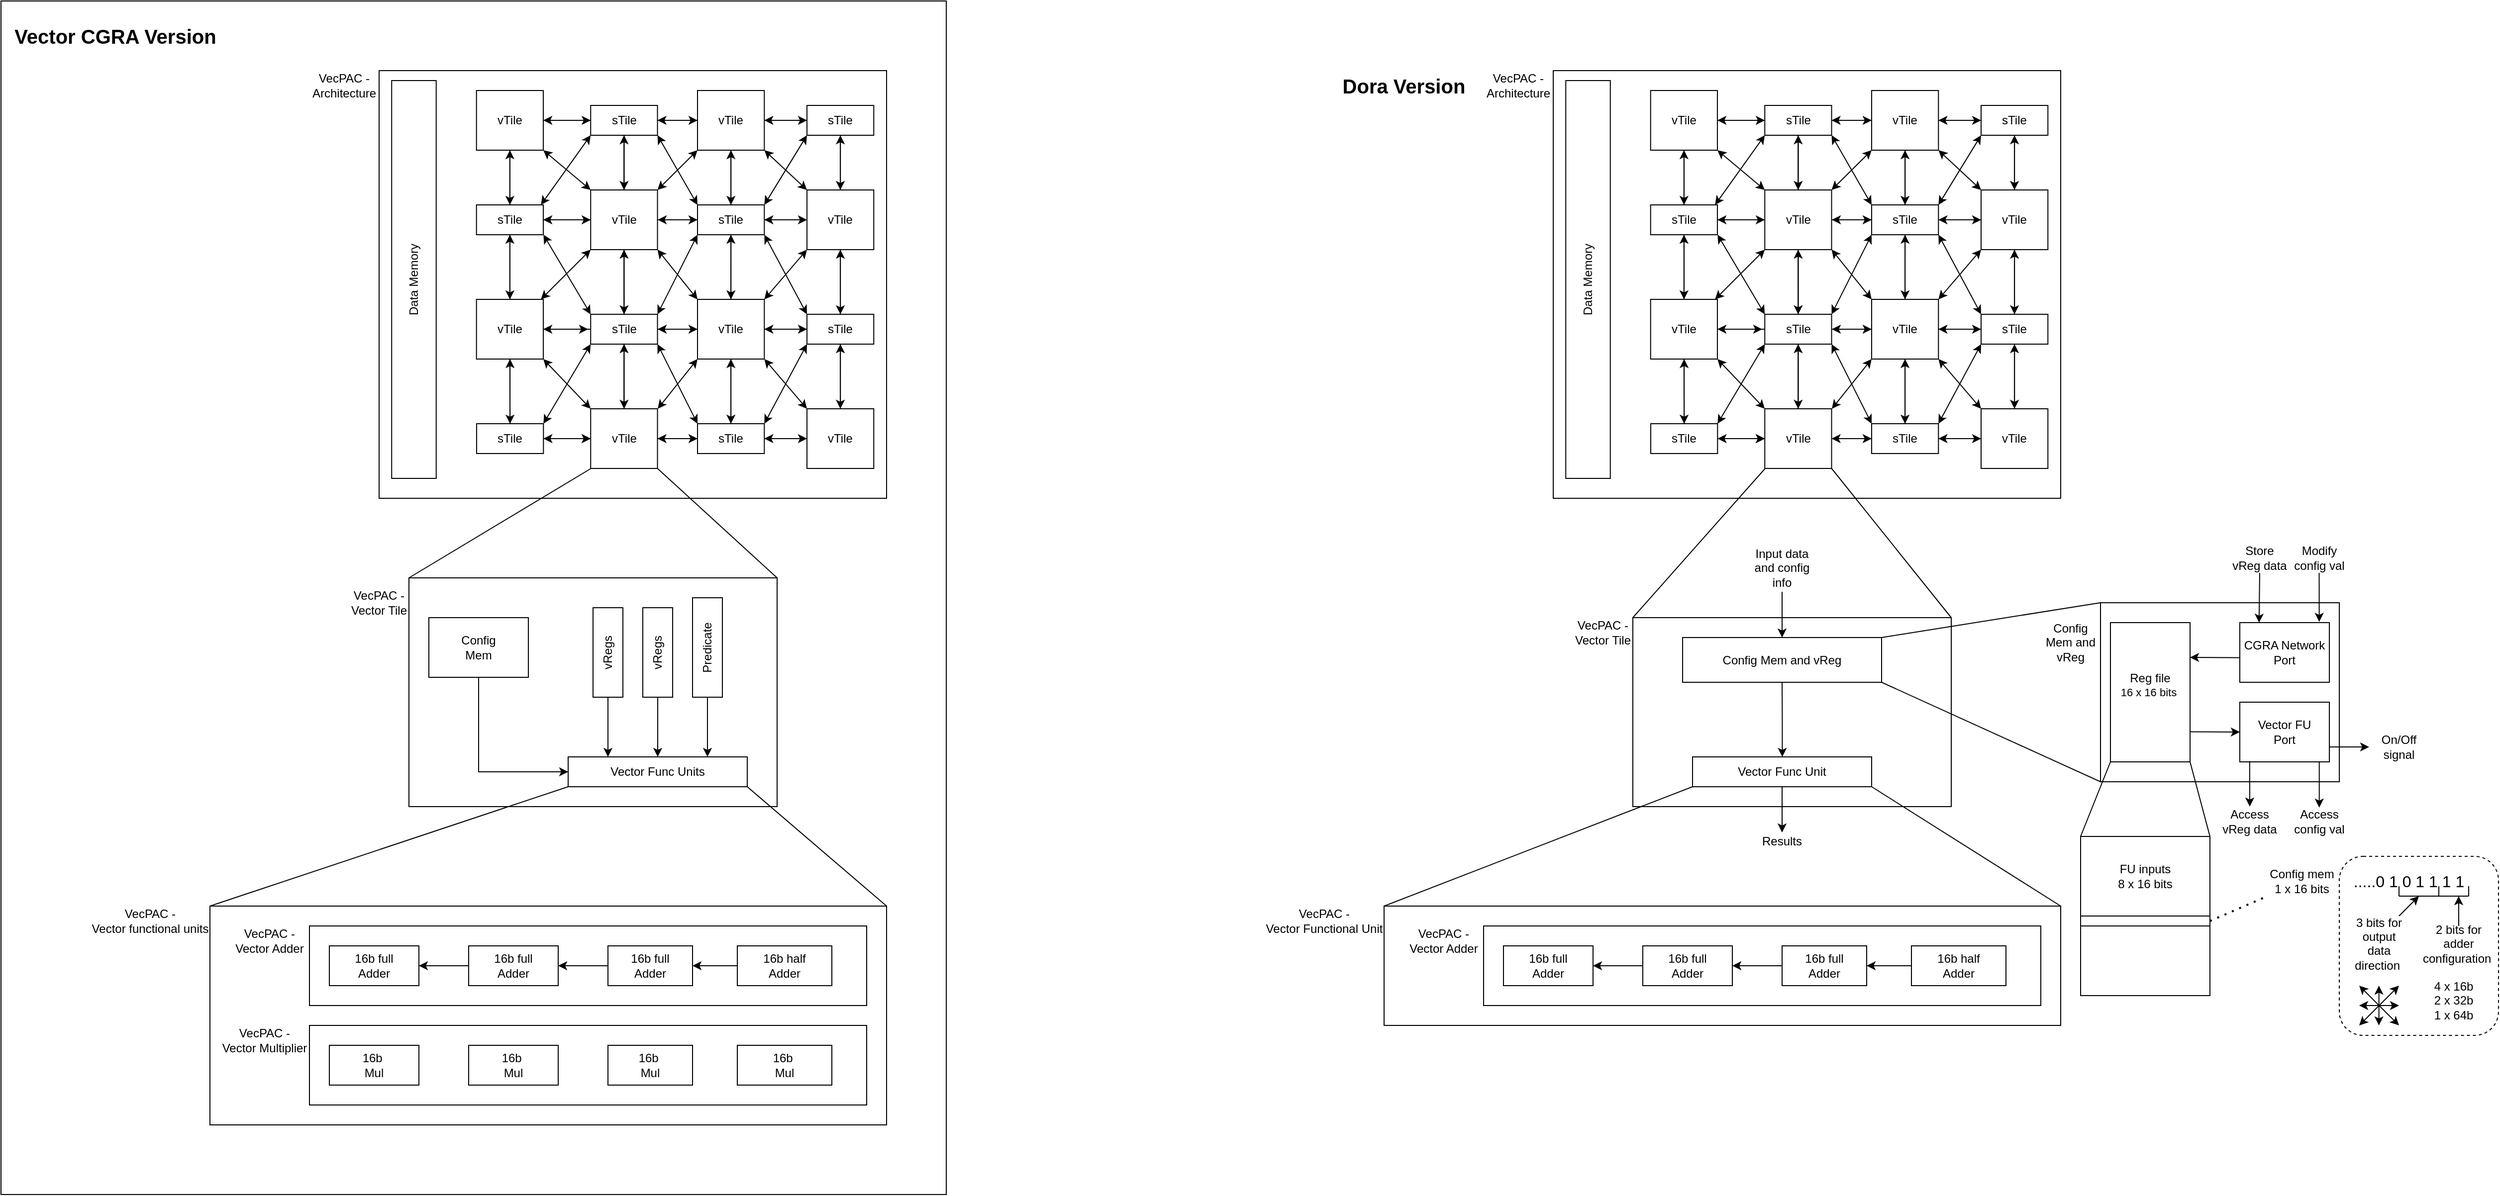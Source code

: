 <mxfile version="26.0.16">
  <diagram name="Page-1" id="Ln59eg0XmFNMV8ph8QU6">
    <mxGraphModel dx="2805" dy="1804" grid="1" gridSize="10" guides="1" tooltips="1" connect="1" arrows="1" fold="1" page="1" pageScale="1" pageWidth="850" pageHeight="1100" math="0" shadow="0">
      <root>
        <mxCell id="0" />
        <mxCell id="1" parent="0" />
        <mxCell id="oYtmzTOpFJvd8dbfNv5Y-7" value="" style="rounded=1;whiteSpace=wrap;html=1;fillColor=none;dashed=1;" vertex="1" parent="1">
          <mxGeometry x="1050" y="470" width="160" height="180" as="geometry" />
        </mxCell>
        <mxCell id="U6tUr1Qk7Yr2OwYIVVNg-112" value="" style="rounded=0;whiteSpace=wrap;html=1;fillColor=none;" parent="1" vertex="1">
          <mxGeometry x="340" y="230" width="320" height="190" as="geometry" />
        </mxCell>
        <mxCell id="U6tUr1Qk7Yr2OwYIVVNg-6" value="VecPAC - Architecture" style="text;html=1;align=center;verticalAlign=middle;whiteSpace=wrap;rounded=0;" parent="1" vertex="1">
          <mxGeometry x="190" y="-320" width="70" height="30" as="geometry" />
        </mxCell>
        <mxCell id="U6tUr1Qk7Yr2OwYIVVNg-51" value="" style="rounded=0;whiteSpace=wrap;html=1;fillColor=none;" parent="1" vertex="1">
          <mxGeometry x="260" y="-320" width="510" height="430" as="geometry" />
        </mxCell>
        <mxCell id="U6tUr1Qk7Yr2OwYIVVNg-9" value="Data Memory" style="rounded=0;whiteSpace=wrap;html=1;rotation=0;direction=west;horizontal=0;" parent="1" vertex="1">
          <mxGeometry x="272.621" y="-310" width="44.762" height="400" as="geometry" />
        </mxCell>
        <mxCell id="U6tUr1Qk7Yr2OwYIVVNg-52" style="edgeStyle=orthogonalEdgeStyle;rounded=0;orthogonalLoop=1;jettySize=auto;html=1;entryX=0;entryY=0.5;entryDx=0;entryDy=0;" parent="1" source="U6tUr1Qk7Yr2OwYIVVNg-10" target="U6tUr1Qk7Yr2OwYIVVNg-11" edge="1">
          <mxGeometry relative="1" as="geometry" />
        </mxCell>
        <mxCell id="U6tUr1Qk7Yr2OwYIVVNg-54" style="edgeStyle=orthogonalEdgeStyle;rounded=0;orthogonalLoop=1;jettySize=auto;html=1;entryX=0.5;entryY=0;entryDx=0;entryDy=0;" parent="1" source="U6tUr1Qk7Yr2OwYIVVNg-10" target="U6tUr1Qk7Yr2OwYIVVNg-24" edge="1">
          <mxGeometry relative="1" as="geometry" />
        </mxCell>
        <mxCell id="U6tUr1Qk7Yr2OwYIVVNg-10" value="vTile" style="rounded=0;whiteSpace=wrap;html=1;" parent="1" vertex="1">
          <mxGeometry x="357.854" y="-300" width="67.143" height="60" as="geometry" />
        </mxCell>
        <mxCell id="U6tUr1Qk7Yr2OwYIVVNg-38" style="edgeStyle=orthogonalEdgeStyle;rounded=0;orthogonalLoop=1;jettySize=auto;html=1;" parent="1" source="U6tUr1Qk7Yr2OwYIVVNg-11" target="U6tUr1Qk7Yr2OwYIVVNg-19" edge="1">
          <mxGeometry relative="1" as="geometry" />
        </mxCell>
        <mxCell id="U6tUr1Qk7Yr2OwYIVVNg-53" style="edgeStyle=orthogonalEdgeStyle;rounded=0;orthogonalLoop=1;jettySize=auto;html=1;" parent="1" source="U6tUr1Qk7Yr2OwYIVVNg-11" target="U6tUr1Qk7Yr2OwYIVVNg-10" edge="1">
          <mxGeometry relative="1" as="geometry" />
        </mxCell>
        <mxCell id="U6tUr1Qk7Yr2OwYIVVNg-69" style="edgeStyle=orthogonalEdgeStyle;rounded=0;orthogonalLoop=1;jettySize=auto;html=1;entryX=0;entryY=0.5;entryDx=0;entryDy=0;" parent="1" source="U6tUr1Qk7Yr2OwYIVVNg-11" target="U6tUr1Qk7Yr2OwYIVVNg-12" edge="1">
          <mxGeometry relative="1" as="geometry" />
        </mxCell>
        <mxCell id="U6tUr1Qk7Yr2OwYIVVNg-11" value="sTile" style="rounded=0;whiteSpace=wrap;html=1;" parent="1" vertex="1">
          <mxGeometry x="472.618" y="-285" width="67.143" height="30" as="geometry" />
        </mxCell>
        <mxCell id="U6tUr1Qk7Yr2OwYIVVNg-72" style="edgeStyle=orthogonalEdgeStyle;rounded=0;orthogonalLoop=1;jettySize=auto;html=1;" parent="1" source="U6tUr1Qk7Yr2OwYIVVNg-13" target="U6tUr1Qk7Yr2OwYIVVNg-12" edge="1">
          <mxGeometry relative="1" as="geometry" />
        </mxCell>
        <mxCell id="U6tUr1Qk7Yr2OwYIVVNg-82" style="edgeStyle=orthogonalEdgeStyle;rounded=0;orthogonalLoop=1;jettySize=auto;html=1;" parent="1" source="U6tUr1Qk7Yr2OwYIVVNg-13" edge="1">
          <mxGeometry relative="1" as="geometry">
            <mxPoint x="723.568" y="-200" as="targetPoint" />
          </mxGeometry>
        </mxCell>
        <mxCell id="U6tUr1Qk7Yr2OwYIVVNg-13" value="sTile" style="rounded=0;whiteSpace=wrap;html=1;" parent="1" vertex="1">
          <mxGeometry x="689.996" y="-285" width="67.143" height="30" as="geometry" />
        </mxCell>
        <mxCell id="U6tUr1Qk7Yr2OwYIVVNg-40" style="edgeStyle=orthogonalEdgeStyle;rounded=0;orthogonalLoop=1;jettySize=auto;html=1;" parent="1" source="U6tUr1Qk7Yr2OwYIVVNg-12" target="U6tUr1Qk7Yr2OwYIVVNg-25" edge="1">
          <mxGeometry relative="1" as="geometry" />
        </mxCell>
        <mxCell id="U6tUr1Qk7Yr2OwYIVVNg-70" style="edgeStyle=orthogonalEdgeStyle;rounded=0;orthogonalLoop=1;jettySize=auto;html=1;entryX=1;entryY=0.5;entryDx=0;entryDy=0;" parent="1" source="U6tUr1Qk7Yr2OwYIVVNg-12" target="U6tUr1Qk7Yr2OwYIVVNg-11" edge="1">
          <mxGeometry relative="1" as="geometry" />
        </mxCell>
        <mxCell id="U6tUr1Qk7Yr2OwYIVVNg-71" style="edgeStyle=orthogonalEdgeStyle;rounded=0;orthogonalLoop=1;jettySize=auto;html=1;entryX=0;entryY=0.5;entryDx=0;entryDy=0;" parent="1" source="U6tUr1Qk7Yr2OwYIVVNg-12" target="U6tUr1Qk7Yr2OwYIVVNg-13" edge="1">
          <mxGeometry relative="1" as="geometry" />
        </mxCell>
        <mxCell id="U6tUr1Qk7Yr2OwYIVVNg-12" value="vTile" style="rounded=0;whiteSpace=wrap;html=1;" parent="1" vertex="1">
          <mxGeometry x="580.002" y="-300" width="67.143" height="60" as="geometry" />
        </mxCell>
        <mxCell id="U6tUr1Qk7Yr2OwYIVVNg-57" style="edgeStyle=orthogonalEdgeStyle;rounded=0;orthogonalLoop=1;jettySize=auto;html=1;entryX=0.5;entryY=1;entryDx=0;entryDy=0;" parent="1" source="U6tUr1Qk7Yr2OwYIVVNg-14" target="U6tUr1Qk7Yr2OwYIVVNg-24" edge="1">
          <mxGeometry relative="1" as="geometry" />
        </mxCell>
        <mxCell id="U6tUr1Qk7Yr2OwYIVVNg-59" style="edgeStyle=orthogonalEdgeStyle;rounded=0;orthogonalLoop=1;jettySize=auto;html=1;entryX=0.5;entryY=0;entryDx=0;entryDy=0;" parent="1" source="U6tUr1Qk7Yr2OwYIVVNg-14" target="U6tUr1Qk7Yr2OwYIVVNg-22" edge="1">
          <mxGeometry relative="1" as="geometry" />
        </mxCell>
        <mxCell id="U6tUr1Qk7Yr2OwYIVVNg-61" style="edgeStyle=orthogonalEdgeStyle;rounded=0;orthogonalLoop=1;jettySize=auto;html=1;" parent="1" source="U6tUr1Qk7Yr2OwYIVVNg-14" edge="1">
          <mxGeometry relative="1" as="geometry">
            <mxPoint x="470" y="-60" as="targetPoint" />
          </mxGeometry>
        </mxCell>
        <mxCell id="U6tUr1Qk7Yr2OwYIVVNg-14" value="vTile" style="rounded=0;whiteSpace=wrap;html=1;" parent="1" vertex="1">
          <mxGeometry x="357.854" y="-90" width="67.143" height="60" as="geometry" />
        </mxCell>
        <mxCell id="U6tUr1Qk7Yr2OwYIVVNg-33" style="edgeStyle=orthogonalEdgeStyle;rounded=0;orthogonalLoop=1;jettySize=auto;html=1;" parent="1" source="U6tUr1Qk7Yr2OwYIVVNg-15" target="U6tUr1Qk7Yr2OwYIVVNg-19" edge="1">
          <mxGeometry relative="1" as="geometry" />
        </mxCell>
        <mxCell id="U6tUr1Qk7Yr2OwYIVVNg-34" style="edgeStyle=orthogonalEdgeStyle;rounded=0;orthogonalLoop=1;jettySize=auto;html=1;" parent="1" source="U6tUr1Qk7Yr2OwYIVVNg-15" target="U6tUr1Qk7Yr2OwYIVVNg-18" edge="1">
          <mxGeometry relative="1" as="geometry" />
        </mxCell>
        <mxCell id="U6tUr1Qk7Yr2OwYIVVNg-62" style="edgeStyle=orthogonalEdgeStyle;rounded=0;orthogonalLoop=1;jettySize=auto;html=1;entryX=1;entryY=0.5;entryDx=0;entryDy=0;" parent="1" source="U6tUr1Qk7Yr2OwYIVVNg-15" target="U6tUr1Qk7Yr2OwYIVVNg-14" edge="1">
          <mxGeometry relative="1" as="geometry" />
        </mxCell>
        <mxCell id="U6tUr1Qk7Yr2OwYIVVNg-78" style="edgeStyle=orthogonalEdgeStyle;rounded=0;orthogonalLoop=1;jettySize=auto;html=1;entryX=0;entryY=0.5;entryDx=0;entryDy=0;" parent="1" source="U6tUr1Qk7Yr2OwYIVVNg-15" target="U6tUr1Qk7Yr2OwYIVVNg-17" edge="1">
          <mxGeometry relative="1" as="geometry" />
        </mxCell>
        <mxCell id="U6tUr1Qk7Yr2OwYIVVNg-15" value="sTile" style="rounded=0;whiteSpace=wrap;html=1;" parent="1" vertex="1">
          <mxGeometry x="472.618" y="-75" width="67.143" height="30" as="geometry" />
        </mxCell>
        <mxCell id="U6tUr1Qk7Yr2OwYIVVNg-45" style="edgeStyle=orthogonalEdgeStyle;rounded=0;orthogonalLoop=1;jettySize=auto;html=1;" parent="1" source="U6tUr1Qk7Yr2OwYIVVNg-16" target="U6tUr1Qk7Yr2OwYIVVNg-17" edge="1">
          <mxGeometry relative="1" as="geometry" />
        </mxCell>
        <mxCell id="U6tUr1Qk7Yr2OwYIVVNg-47" style="edgeStyle=orthogonalEdgeStyle;rounded=0;orthogonalLoop=1;jettySize=auto;html=1;" parent="1" source="U6tUr1Qk7Yr2OwYIVVNg-16" target="U6tUr1Qk7Yr2OwYIVVNg-21" edge="1">
          <mxGeometry relative="1" as="geometry" />
        </mxCell>
        <mxCell id="U6tUr1Qk7Yr2OwYIVVNg-79" style="edgeStyle=orthogonalEdgeStyle;rounded=0;orthogonalLoop=1;jettySize=auto;html=1;entryX=0.5;entryY=1;entryDx=0;entryDy=0;" parent="1" source="U6tUr1Qk7Yr2OwYIVVNg-16" target="U6tUr1Qk7Yr2OwYIVVNg-26" edge="1">
          <mxGeometry relative="1" as="geometry" />
        </mxCell>
        <mxCell id="U6tUr1Qk7Yr2OwYIVVNg-16" value="sTile" style="rounded=0;whiteSpace=wrap;html=1;" parent="1" vertex="1">
          <mxGeometry x="689.996" y="-75" width="67.143" height="30" as="geometry" />
        </mxCell>
        <mxCell id="U6tUr1Qk7Yr2OwYIVVNg-31" style="edgeStyle=orthogonalEdgeStyle;rounded=0;orthogonalLoop=1;jettySize=auto;html=1;entryX=0.5;entryY=0;entryDx=0;entryDy=0;" parent="1" source="U6tUr1Qk7Yr2OwYIVVNg-17" target="U6tUr1Qk7Yr2OwYIVVNg-20" edge="1">
          <mxGeometry relative="1" as="geometry" />
        </mxCell>
        <mxCell id="U6tUr1Qk7Yr2OwYIVVNg-43" style="edgeStyle=orthogonalEdgeStyle;rounded=0;orthogonalLoop=1;jettySize=auto;html=1;entryX=0.5;entryY=1;entryDx=0;entryDy=0;" parent="1" source="U6tUr1Qk7Yr2OwYIVVNg-17" target="U6tUr1Qk7Yr2OwYIVVNg-25" edge="1">
          <mxGeometry relative="1" as="geometry" />
        </mxCell>
        <mxCell id="U6tUr1Qk7Yr2OwYIVVNg-44" style="edgeStyle=orthogonalEdgeStyle;rounded=0;orthogonalLoop=1;jettySize=auto;html=1;" parent="1" source="U6tUr1Qk7Yr2OwYIVVNg-17" target="U6tUr1Qk7Yr2OwYIVVNg-16" edge="1">
          <mxGeometry relative="1" as="geometry" />
        </mxCell>
        <mxCell id="U6tUr1Qk7Yr2OwYIVVNg-77" style="edgeStyle=orthogonalEdgeStyle;rounded=0;orthogonalLoop=1;jettySize=auto;html=1;" parent="1" source="U6tUr1Qk7Yr2OwYIVVNg-17" edge="1">
          <mxGeometry relative="1" as="geometry">
            <mxPoint x="540" y="-60" as="targetPoint" />
          </mxGeometry>
        </mxCell>
        <mxCell id="U6tUr1Qk7Yr2OwYIVVNg-17" value="vTile" style="rounded=0;whiteSpace=wrap;html=1;" parent="1" vertex="1">
          <mxGeometry x="580.002" y="-90" width="67.143" height="60" as="geometry" />
        </mxCell>
        <mxCell id="U6tUr1Qk7Yr2OwYIVVNg-35" style="edgeStyle=orthogonalEdgeStyle;rounded=0;orthogonalLoop=1;jettySize=auto;html=1;entryX=0.5;entryY=1;entryDx=0;entryDy=0;" parent="1" source="U6tUr1Qk7Yr2OwYIVVNg-18" target="U6tUr1Qk7Yr2OwYIVVNg-15" edge="1">
          <mxGeometry relative="1" as="geometry" />
        </mxCell>
        <mxCell id="U6tUr1Qk7Yr2OwYIVVNg-37" style="edgeStyle=orthogonalEdgeStyle;rounded=0;orthogonalLoop=1;jettySize=auto;html=1;" parent="1" source="U6tUr1Qk7Yr2OwYIVVNg-18" target="U6tUr1Qk7Yr2OwYIVVNg-20" edge="1">
          <mxGeometry relative="1" as="geometry" />
        </mxCell>
        <mxCell id="U6tUr1Qk7Yr2OwYIVVNg-65" style="edgeStyle=orthogonalEdgeStyle;rounded=0;orthogonalLoop=1;jettySize=auto;html=1;entryX=1;entryY=0.5;entryDx=0;entryDy=0;" parent="1" source="U6tUr1Qk7Yr2OwYIVVNg-18" target="U6tUr1Qk7Yr2OwYIVVNg-22" edge="1">
          <mxGeometry relative="1" as="geometry" />
        </mxCell>
        <mxCell id="U6tUr1Qk7Yr2OwYIVVNg-18" value="vTile" style="rounded=0;whiteSpace=wrap;html=1;" parent="1" vertex="1">
          <mxGeometry x="472.618" y="20" width="67.143" height="60" as="geometry" />
        </mxCell>
        <mxCell id="U6tUr1Qk7Yr2OwYIVVNg-32" style="edgeStyle=orthogonalEdgeStyle;rounded=0;orthogonalLoop=1;jettySize=auto;html=1;entryX=0.5;entryY=0;entryDx=0;entryDy=0;" parent="1" source="U6tUr1Qk7Yr2OwYIVVNg-19" target="U6tUr1Qk7Yr2OwYIVVNg-15" edge="1">
          <mxGeometry relative="1" as="geometry" />
        </mxCell>
        <mxCell id="U6tUr1Qk7Yr2OwYIVVNg-39" style="edgeStyle=orthogonalEdgeStyle;rounded=0;orthogonalLoop=1;jettySize=auto;html=1;entryX=0.5;entryY=1;entryDx=0;entryDy=0;" parent="1" source="U6tUr1Qk7Yr2OwYIVVNg-19" target="U6tUr1Qk7Yr2OwYIVVNg-11" edge="1">
          <mxGeometry relative="1" as="geometry" />
        </mxCell>
        <mxCell id="U6tUr1Qk7Yr2OwYIVVNg-68" style="edgeStyle=orthogonalEdgeStyle;rounded=0;orthogonalLoop=1;jettySize=auto;html=1;entryX=1;entryY=0.5;entryDx=0;entryDy=0;" parent="1" source="U6tUr1Qk7Yr2OwYIVVNg-19" target="U6tUr1Qk7Yr2OwYIVVNg-24" edge="1">
          <mxGeometry relative="1" as="geometry" />
        </mxCell>
        <mxCell id="U6tUr1Qk7Yr2OwYIVVNg-76" style="edgeStyle=orthogonalEdgeStyle;rounded=0;orthogonalLoop=1;jettySize=auto;html=1;entryX=0;entryY=0.5;entryDx=0;entryDy=0;" parent="1" source="U6tUr1Qk7Yr2OwYIVVNg-19" target="U6tUr1Qk7Yr2OwYIVVNg-25" edge="1">
          <mxGeometry relative="1" as="geometry" />
        </mxCell>
        <mxCell id="U6tUr1Qk7Yr2OwYIVVNg-19" value="vTile" style="rounded=0;whiteSpace=wrap;html=1;" parent="1" vertex="1">
          <mxGeometry x="472.618" y="-200" width="67.143" height="60" as="geometry" />
        </mxCell>
        <mxCell id="U6tUr1Qk7Yr2OwYIVVNg-28" value="" style="edgeStyle=orthogonalEdgeStyle;rounded=0;orthogonalLoop=1;jettySize=auto;html=1;" parent="1" source="U6tUr1Qk7Yr2OwYIVVNg-20" target="U6tUr1Qk7Yr2OwYIVVNg-21" edge="1">
          <mxGeometry relative="1" as="geometry" />
        </mxCell>
        <mxCell id="U6tUr1Qk7Yr2OwYIVVNg-30" style="edgeStyle=orthogonalEdgeStyle;rounded=0;orthogonalLoop=1;jettySize=auto;html=1;entryX=0.5;entryY=1;entryDx=0;entryDy=0;" parent="1" source="U6tUr1Qk7Yr2OwYIVVNg-20" target="U6tUr1Qk7Yr2OwYIVVNg-17" edge="1">
          <mxGeometry relative="1" as="geometry" />
        </mxCell>
        <mxCell id="U6tUr1Qk7Yr2OwYIVVNg-66" style="edgeStyle=orthogonalEdgeStyle;rounded=0;orthogonalLoop=1;jettySize=auto;html=1;" parent="1" source="U6tUr1Qk7Yr2OwYIVVNg-20" target="U6tUr1Qk7Yr2OwYIVVNg-18" edge="1">
          <mxGeometry relative="1" as="geometry" />
        </mxCell>
        <mxCell id="U6tUr1Qk7Yr2OwYIVVNg-20" value="sTile" style="rounded=0;whiteSpace=wrap;html=1;" parent="1" vertex="1">
          <mxGeometry x="580.002" y="35" width="67.143" height="30" as="geometry" />
        </mxCell>
        <mxCell id="U6tUr1Qk7Yr2OwYIVVNg-29" style="edgeStyle=orthogonalEdgeStyle;rounded=0;orthogonalLoop=1;jettySize=auto;html=1;" parent="1" source="U6tUr1Qk7Yr2OwYIVVNg-21" target="U6tUr1Qk7Yr2OwYIVVNg-20" edge="1">
          <mxGeometry relative="1" as="geometry" />
        </mxCell>
        <mxCell id="U6tUr1Qk7Yr2OwYIVVNg-46" style="edgeStyle=orthogonalEdgeStyle;rounded=0;orthogonalLoop=1;jettySize=auto;html=1;entryX=0.5;entryY=1;entryDx=0;entryDy=0;" parent="1" source="U6tUr1Qk7Yr2OwYIVVNg-21" target="U6tUr1Qk7Yr2OwYIVVNg-16" edge="1">
          <mxGeometry relative="1" as="geometry" />
        </mxCell>
        <mxCell id="U6tUr1Qk7Yr2OwYIVVNg-21" value="vTile" style="rounded=0;whiteSpace=wrap;html=1;" parent="1" vertex="1">
          <mxGeometry x="689.996" y="20" width="67.143" height="60" as="geometry" />
        </mxCell>
        <mxCell id="U6tUr1Qk7Yr2OwYIVVNg-60" style="edgeStyle=orthogonalEdgeStyle;rounded=0;orthogonalLoop=1;jettySize=auto;html=1;" parent="1" source="U6tUr1Qk7Yr2OwYIVVNg-22" edge="1">
          <mxGeometry relative="1" as="geometry">
            <mxPoint x="391.576" y="-30" as="targetPoint" />
          </mxGeometry>
        </mxCell>
        <mxCell id="U6tUr1Qk7Yr2OwYIVVNg-64" style="edgeStyle=orthogonalEdgeStyle;rounded=0;orthogonalLoop=1;jettySize=auto;html=1;entryX=0;entryY=0.5;entryDx=0;entryDy=0;" parent="1" source="U6tUr1Qk7Yr2OwYIVVNg-22" target="U6tUr1Qk7Yr2OwYIVVNg-18" edge="1">
          <mxGeometry relative="1" as="geometry">
            <mxPoint x="460" y="50" as="targetPoint" />
          </mxGeometry>
        </mxCell>
        <mxCell id="U6tUr1Qk7Yr2OwYIVVNg-95" value="" style="edgeStyle=orthogonalEdgeStyle;rounded=0;orthogonalLoop=1;jettySize=auto;html=1;" parent="1" source="U6tUr1Qk7Yr2OwYIVVNg-22" target="U6tUr1Qk7Yr2OwYIVVNg-18" edge="1">
          <mxGeometry relative="1" as="geometry" />
        </mxCell>
        <mxCell id="U6tUr1Qk7Yr2OwYIVVNg-22" value="sTile" style="rounded=0;whiteSpace=wrap;html=1;" parent="1" vertex="1">
          <mxGeometry x="358.004" y="35" width="67.143" height="30" as="geometry" />
        </mxCell>
        <mxCell id="U6tUr1Qk7Yr2OwYIVVNg-55" style="edgeStyle=orthogonalEdgeStyle;rounded=0;orthogonalLoop=1;jettySize=auto;html=1;" parent="1" source="U6tUr1Qk7Yr2OwYIVVNg-24" edge="1">
          <mxGeometry relative="1" as="geometry">
            <mxPoint x="391.426" y="-240" as="targetPoint" />
          </mxGeometry>
        </mxCell>
        <mxCell id="U6tUr1Qk7Yr2OwYIVVNg-56" style="edgeStyle=orthogonalEdgeStyle;rounded=0;orthogonalLoop=1;jettySize=auto;html=1;entryX=0.5;entryY=0;entryDx=0;entryDy=0;" parent="1" source="U6tUr1Qk7Yr2OwYIVVNg-24" target="U6tUr1Qk7Yr2OwYIVVNg-14" edge="1">
          <mxGeometry relative="1" as="geometry" />
        </mxCell>
        <mxCell id="U6tUr1Qk7Yr2OwYIVVNg-67" style="edgeStyle=orthogonalEdgeStyle;rounded=0;orthogonalLoop=1;jettySize=auto;html=1;entryX=0;entryY=0.5;entryDx=0;entryDy=0;" parent="1" source="U6tUr1Qk7Yr2OwYIVVNg-24" target="U6tUr1Qk7Yr2OwYIVVNg-19" edge="1">
          <mxGeometry relative="1" as="geometry" />
        </mxCell>
        <mxCell id="U6tUr1Qk7Yr2OwYIVVNg-24" value="sTile" style="rounded=0;whiteSpace=wrap;html=1;" parent="1" vertex="1">
          <mxGeometry x="357.854" y="-185" width="67.143" height="30" as="geometry" />
        </mxCell>
        <mxCell id="U6tUr1Qk7Yr2OwYIVVNg-41" style="edgeStyle=orthogonalEdgeStyle;rounded=0;orthogonalLoop=1;jettySize=auto;html=1;" parent="1" source="U6tUr1Qk7Yr2OwYIVVNg-25" target="U6tUr1Qk7Yr2OwYIVVNg-12" edge="1">
          <mxGeometry relative="1" as="geometry" />
        </mxCell>
        <mxCell id="U6tUr1Qk7Yr2OwYIVVNg-42" style="edgeStyle=orthogonalEdgeStyle;rounded=0;orthogonalLoop=1;jettySize=auto;html=1;" parent="1" source="U6tUr1Qk7Yr2OwYIVVNg-25" target="U6tUr1Qk7Yr2OwYIVVNg-17" edge="1">
          <mxGeometry relative="1" as="geometry" />
        </mxCell>
        <mxCell id="U6tUr1Qk7Yr2OwYIVVNg-73" style="edgeStyle=orthogonalEdgeStyle;rounded=0;orthogonalLoop=1;jettySize=auto;html=1;entryX=0;entryY=0.5;entryDx=0;entryDy=0;" parent="1" source="U6tUr1Qk7Yr2OwYIVVNg-25" target="U6tUr1Qk7Yr2OwYIVVNg-26" edge="1">
          <mxGeometry relative="1" as="geometry" />
        </mxCell>
        <mxCell id="U6tUr1Qk7Yr2OwYIVVNg-75" style="edgeStyle=orthogonalEdgeStyle;rounded=0;orthogonalLoop=1;jettySize=auto;html=1;" parent="1" source="U6tUr1Qk7Yr2OwYIVVNg-25" edge="1">
          <mxGeometry relative="1" as="geometry">
            <mxPoint x="540" y="-170" as="targetPoint" />
          </mxGeometry>
        </mxCell>
        <mxCell id="U6tUr1Qk7Yr2OwYIVVNg-25" value="sTile" style="rounded=0;whiteSpace=wrap;html=1;" parent="1" vertex="1">
          <mxGeometry x="580.002" y="-185" width="67.143" height="30" as="geometry" />
        </mxCell>
        <mxCell id="U6tUr1Qk7Yr2OwYIVVNg-74" style="edgeStyle=orthogonalEdgeStyle;rounded=0;orthogonalLoop=1;jettySize=auto;html=1;entryX=1;entryY=0.5;entryDx=0;entryDy=0;" parent="1" source="U6tUr1Qk7Yr2OwYIVVNg-26" target="U6tUr1Qk7Yr2OwYIVVNg-25" edge="1">
          <mxGeometry relative="1" as="geometry" />
        </mxCell>
        <mxCell id="U6tUr1Qk7Yr2OwYIVVNg-80" style="edgeStyle=orthogonalEdgeStyle;rounded=0;orthogonalLoop=1;jettySize=auto;html=1;entryX=0.5;entryY=0;entryDx=0;entryDy=0;" parent="1" source="U6tUr1Qk7Yr2OwYIVVNg-26" target="U6tUr1Qk7Yr2OwYIVVNg-16" edge="1">
          <mxGeometry relative="1" as="geometry" />
        </mxCell>
        <mxCell id="U6tUr1Qk7Yr2OwYIVVNg-81" style="edgeStyle=orthogonalEdgeStyle;rounded=0;orthogonalLoop=1;jettySize=auto;html=1;entryX=0.5;entryY=1;entryDx=0;entryDy=0;" parent="1" source="U6tUr1Qk7Yr2OwYIVVNg-26" target="U6tUr1Qk7Yr2OwYIVVNg-13" edge="1">
          <mxGeometry relative="1" as="geometry" />
        </mxCell>
        <mxCell id="U6tUr1Qk7Yr2OwYIVVNg-26" value="vTile" style="rounded=0;whiteSpace=wrap;html=1;" parent="1" vertex="1">
          <mxGeometry x="689.996" y="-200" width="67.143" height="60" as="geometry" />
        </mxCell>
        <mxCell id="U6tUr1Qk7Yr2OwYIVVNg-84" value="" style="endArrow=classic;startArrow=classic;html=1;rounded=0;" parent="1" edge="1">
          <mxGeometry width="50" height="50" relative="1" as="geometry">
            <mxPoint x="422.62" y="-90" as="sourcePoint" />
            <mxPoint x="472.62" y="-140" as="targetPoint" />
          </mxGeometry>
        </mxCell>
        <mxCell id="U6tUr1Qk7Yr2OwYIVVNg-85" value="" style="endArrow=classic;startArrow=classic;html=1;rounded=0;exitX=0;exitY=0;exitDx=0;exitDy=0;" parent="1" source="U6tUr1Qk7Yr2OwYIVVNg-15" edge="1">
          <mxGeometry width="50" height="50" relative="1" as="geometry">
            <mxPoint x="375.15" y="-105" as="sourcePoint" />
            <mxPoint x="425.15" y="-155" as="targetPoint" />
          </mxGeometry>
        </mxCell>
        <mxCell id="U6tUr1Qk7Yr2OwYIVVNg-86" value="" style="endArrow=classic;startArrow=classic;html=1;rounded=0;exitX=0;exitY=0;exitDx=0;exitDy=0;" parent="1" source="U6tUr1Qk7Yr2OwYIVVNg-17" edge="1">
          <mxGeometry width="50" height="50" relative="1" as="geometry">
            <mxPoint x="587.61" y="-60" as="sourcePoint" />
            <mxPoint x="539.76" y="-140" as="targetPoint" />
          </mxGeometry>
        </mxCell>
        <mxCell id="U6tUr1Qk7Yr2OwYIVVNg-87" value="" style="endArrow=classic;startArrow=classic;html=1;rounded=0;exitX=0;exitY=0;exitDx=0;exitDy=0;" parent="1" source="U6tUr1Qk7Yr2OwYIVVNg-16" edge="1">
          <mxGeometry width="50" height="50" relative="1" as="geometry">
            <mxPoint x="687.38" y="-105" as="sourcePoint" />
            <mxPoint x="647.14" y="-155" as="targetPoint" />
          </mxGeometry>
        </mxCell>
        <mxCell id="U6tUr1Qk7Yr2OwYIVVNg-88" value="" style="endArrow=classic;startArrow=classic;html=1;rounded=0;exitX=1;exitY=0;exitDx=0;exitDy=0;entryX=0;entryY=1;entryDx=0;entryDy=0;" parent="1" source="U6tUr1Qk7Yr2OwYIVVNg-17" target="U6tUr1Qk7Yr2OwYIVVNg-26" edge="1">
          <mxGeometry width="50" height="50" relative="1" as="geometry">
            <mxPoint x="700" y="-65" as="sourcePoint" />
            <mxPoint x="657.14" y="-145" as="targetPoint" />
          </mxGeometry>
        </mxCell>
        <mxCell id="U6tUr1Qk7Yr2OwYIVVNg-89" value="" style="endArrow=classic;startArrow=classic;html=1;rounded=0;exitX=1;exitY=0;exitDx=0;exitDy=0;entryX=0;entryY=1;entryDx=0;entryDy=0;" parent="1" source="U6tUr1Qk7Yr2OwYIVVNg-20" edge="1">
          <mxGeometry width="50" height="50" relative="1" as="geometry">
            <mxPoint x="647" y="5" as="sourcePoint" />
            <mxPoint x="690" y="-45" as="targetPoint" />
          </mxGeometry>
        </mxCell>
        <mxCell id="U6tUr1Qk7Yr2OwYIVVNg-90" value="" style="endArrow=classic;startArrow=classic;html=1;rounded=0;exitX=0;exitY=0;exitDx=0;exitDy=0;entryX=1;entryY=1;entryDx=0;entryDy=0;" parent="1" source="U6tUr1Qk7Yr2OwYIVVNg-21" target="U6tUr1Qk7Yr2OwYIVVNg-17" edge="1">
          <mxGeometry width="50" height="50" relative="1" as="geometry">
            <mxPoint x="657" y="45" as="sourcePoint" />
            <mxPoint x="700" y="-35" as="targetPoint" />
          </mxGeometry>
        </mxCell>
        <mxCell id="U6tUr1Qk7Yr2OwYIVVNg-91" value="" style="endArrow=classic;startArrow=classic;html=1;rounded=0;exitX=0;exitY=0;exitDx=0;exitDy=0;entryX=1;entryY=1;entryDx=0;entryDy=0;" parent="1" source="U6tUr1Qk7Yr2OwYIVVNg-20" edge="1">
          <mxGeometry width="50" height="50" relative="1" as="geometry">
            <mxPoint x="582.76" y="5" as="sourcePoint" />
            <mxPoint x="539.76" y="-45" as="targetPoint" />
          </mxGeometry>
        </mxCell>
        <mxCell id="U6tUr1Qk7Yr2OwYIVVNg-92" value="" style="endArrow=classic;startArrow=classic;html=1;rounded=0;" parent="1" edge="1">
          <mxGeometry width="50" height="50" relative="1" as="geometry">
            <mxPoint x="540" y="20" as="sourcePoint" />
            <mxPoint x="580" y="-30" as="targetPoint" />
          </mxGeometry>
        </mxCell>
        <mxCell id="U6tUr1Qk7Yr2OwYIVVNg-93" value="" style="endArrow=classic;startArrow=classic;html=1;rounded=0;exitX=1;exitY=0;exitDx=0;exitDy=0;" parent="1" source="U6tUr1Qk7Yr2OwYIVVNg-22" edge="1">
          <mxGeometry width="50" height="50" relative="1" as="geometry">
            <mxPoint x="432.62" y="5" as="sourcePoint" />
            <mxPoint x="472.62" y="-45" as="targetPoint" />
          </mxGeometry>
        </mxCell>
        <mxCell id="U6tUr1Qk7Yr2OwYIVVNg-94" value="" style="endArrow=classic;startArrow=classic;html=1;rounded=0;exitX=0;exitY=0;exitDx=0;exitDy=0;entryX=1;entryY=1;entryDx=0;entryDy=0;" parent="1" source="U6tUr1Qk7Yr2OwYIVVNg-18" target="U6tUr1Qk7Yr2OwYIVVNg-14" edge="1">
          <mxGeometry width="50" height="50" relative="1" as="geometry">
            <mxPoint x="435" y="45" as="sourcePoint" />
            <mxPoint x="482.62" y="-35" as="targetPoint" />
          </mxGeometry>
        </mxCell>
        <mxCell id="U6tUr1Qk7Yr2OwYIVVNg-96" value="" style="endArrow=classic;startArrow=classic;html=1;rounded=0;entryX=0;entryY=1;entryDx=0;entryDy=0;" parent="1" target="U6tUr1Qk7Yr2OwYIVVNg-11" edge="1">
          <mxGeometry width="50" height="50" relative="1" as="geometry">
            <mxPoint x="422.62" y="-185" as="sourcePoint" />
            <mxPoint x="472.62" y="-235" as="targetPoint" />
          </mxGeometry>
        </mxCell>
        <mxCell id="U6tUr1Qk7Yr2OwYIVVNg-97" value="" style="endArrow=classic;startArrow=classic;html=1;rounded=0;entryX=1;entryY=1;entryDx=0;entryDy=0;exitX=0;exitY=0;exitDx=0;exitDy=0;" parent="1" source="U6tUr1Qk7Yr2OwYIVVNg-19" target="U6tUr1Qk7Yr2OwYIVVNg-10" edge="1">
          <mxGeometry width="50" height="50" relative="1" as="geometry">
            <mxPoint x="432.62" y="-175" as="sourcePoint" />
            <mxPoint x="483" y="-245" as="targetPoint" />
          </mxGeometry>
        </mxCell>
        <mxCell id="U6tUr1Qk7Yr2OwYIVVNg-98" value="" style="endArrow=classic;startArrow=classic;html=1;rounded=0;exitX=0;exitY=0;exitDx=0;exitDy=0;entryX=1;entryY=1;entryDx=0;entryDy=0;" parent="1" target="U6tUr1Qk7Yr2OwYIVVNg-12" edge="1">
          <mxGeometry width="50" height="50" relative="1" as="geometry">
            <mxPoint x="690" y="-200" as="sourcePoint" />
            <mxPoint x="650" y="-240" as="targetPoint" />
          </mxGeometry>
        </mxCell>
        <mxCell id="U6tUr1Qk7Yr2OwYIVVNg-99" value="" style="endArrow=classic;startArrow=classic;html=1;rounded=0;entryX=0;entryY=1;entryDx=0;entryDy=0;" parent="1" target="U6tUr1Qk7Yr2OwYIVVNg-13" edge="1">
          <mxGeometry width="50" height="50" relative="1" as="geometry">
            <mxPoint x="647.14" y="-185" as="sourcePoint" />
            <mxPoint x="697.52" y="-255" as="targetPoint" />
          </mxGeometry>
        </mxCell>
        <mxCell id="U6tUr1Qk7Yr2OwYIVVNg-100" value="" style="endArrow=classic;startArrow=classic;html=1;rounded=0;exitX=1;exitY=0;exitDx=0;exitDy=0;" parent="1" source="U6tUr1Qk7Yr2OwYIVVNg-19" edge="1">
          <mxGeometry width="50" height="50" relative="1" as="geometry">
            <mxPoint x="539.76" y="-190" as="sourcePoint" />
            <mxPoint x="580" y="-240" as="targetPoint" />
          </mxGeometry>
        </mxCell>
        <mxCell id="U6tUr1Qk7Yr2OwYIVVNg-101" value="" style="endArrow=classic;startArrow=classic;html=1;rounded=0;exitX=0;exitY=0;exitDx=0;exitDy=0;entryX=1;entryY=1;entryDx=0;entryDy=0;" parent="1" source="U6tUr1Qk7Yr2OwYIVVNg-25" target="U6tUr1Qk7Yr2OwYIVVNg-11" edge="1">
          <mxGeometry width="50" height="50" relative="1" as="geometry">
            <mxPoint x="550" y="-190" as="sourcePoint" />
            <mxPoint x="590" y="-230" as="targetPoint" />
          </mxGeometry>
        </mxCell>
        <mxCell id="U6tUr1Qk7Yr2OwYIVVNg-126" value="" style="endArrow=none;html=1;rounded=0;exitX=0;exitY=0;exitDx=0;exitDy=0;" parent="1" source="U6tUr1Qk7Yr2OwYIVVNg-112" edge="1">
          <mxGeometry width="50" height="50" relative="1" as="geometry">
            <mxPoint x="420" y="130" as="sourcePoint" />
            <mxPoint x="473" y="80" as="targetPoint" />
          </mxGeometry>
        </mxCell>
        <mxCell id="U6tUr1Qk7Yr2OwYIVVNg-127" value="" style="endArrow=none;html=1;rounded=0;exitX=1;exitY=0;exitDx=0;exitDy=0;entryX=1;entryY=1;entryDx=0;entryDy=0;" parent="1" source="U6tUr1Qk7Yr2OwYIVVNg-112" target="U6tUr1Qk7Yr2OwYIVVNg-18" edge="1">
          <mxGeometry width="50" height="50" relative="1" as="geometry">
            <mxPoint x="300" y="210" as="sourcePoint" />
            <mxPoint x="483" y="90" as="targetPoint" />
          </mxGeometry>
        </mxCell>
        <mxCell id="U6tUr1Qk7Yr2OwYIVVNg-2" value="VecPAC - Vector Tile" style="text;html=1;align=center;verticalAlign=middle;whiteSpace=wrap;rounded=0;" parent="1" vertex="1">
          <mxGeometry x="280" y="230" width="60" height="30" as="geometry" />
        </mxCell>
        <mxCell id="U6tUr1Qk7Yr2OwYIVVNg-103" value="Vector Func Unit" style="rounded=0;whiteSpace=wrap;html=1;" parent="1" vertex="1">
          <mxGeometry x="400" y="370" width="180" height="30" as="geometry" />
        </mxCell>
        <mxCell id="U6tUr1Qk7Yr2OwYIVVNg-105" value="Config Mem and vReg" style="rounded=0;whiteSpace=wrap;html=1;" parent="1" vertex="1">
          <mxGeometry x="390" y="250" width="200" height="45" as="geometry" />
        </mxCell>
        <mxCell id="U6tUr1Qk7Yr2OwYIVVNg-128" value="" style="endArrow=none;html=1;rounded=0;entryX=1;entryY=1;entryDx=0;entryDy=0;exitX=1;exitY=0;exitDx=0;exitDy=0;" parent="1" source="U6tUr1Qk7Yr2OwYIVVNg-147" target="U6tUr1Qk7Yr2OwYIVVNg-103" edge="1">
          <mxGeometry width="50" height="50" relative="1" as="geometry">
            <mxPoint x="660" y="530" as="sourcePoint" />
            <mxPoint x="630" y="400" as="targetPoint" />
          </mxGeometry>
        </mxCell>
        <mxCell id="U6tUr1Qk7Yr2OwYIVVNg-129" value="" style="endArrow=none;html=1;rounded=0;exitX=0;exitY=0;exitDx=0;exitDy=0;entryX=0;entryY=1;entryDx=0;entryDy=0;" parent="1" source="U6tUr1Qk7Yr2OwYIVVNg-147" target="U6tUr1Qk7Yr2OwYIVVNg-103" edge="1">
          <mxGeometry width="50" height="50" relative="1" as="geometry">
            <mxPoint x="310" y="520" as="sourcePoint" />
            <mxPoint x="450" y="400" as="targetPoint" />
          </mxGeometry>
        </mxCell>
        <mxCell id="U6tUr1Qk7Yr2OwYIVVNg-130" value="16b full &lt;br&gt;Adder" style="rounded=0;whiteSpace=wrap;html=1;" parent="1" vertex="1">
          <mxGeometry x="210" y="560" width="90" height="40" as="geometry" />
        </mxCell>
        <mxCell id="U6tUr1Qk7Yr2OwYIVVNg-136" style="edgeStyle=orthogonalEdgeStyle;rounded=0;orthogonalLoop=1;jettySize=auto;html=1;entryX=1;entryY=0.5;entryDx=0;entryDy=0;" parent="1" source="U6tUr1Qk7Yr2OwYIVVNg-131" target="U6tUr1Qk7Yr2OwYIVVNg-130" edge="1">
          <mxGeometry relative="1" as="geometry" />
        </mxCell>
        <mxCell id="U6tUr1Qk7Yr2OwYIVVNg-131" value="16b full &lt;br&gt;Adder" style="rounded=0;whiteSpace=wrap;html=1;" parent="1" vertex="1">
          <mxGeometry x="350" y="560" width="90" height="40" as="geometry" />
        </mxCell>
        <mxCell id="U6tUr1Qk7Yr2OwYIVVNg-134" style="edgeStyle=orthogonalEdgeStyle;rounded=0;orthogonalLoop=1;jettySize=auto;html=1;entryX=1;entryY=0.5;entryDx=0;entryDy=0;" parent="1" source="U6tUr1Qk7Yr2OwYIVVNg-132" target="U6tUr1Qk7Yr2OwYIVVNg-133" edge="1">
          <mxGeometry relative="1" as="geometry" />
        </mxCell>
        <mxCell id="U6tUr1Qk7Yr2OwYIVVNg-132" value="16b half&lt;br&gt;Adder" style="rounded=0;whiteSpace=wrap;html=1;" parent="1" vertex="1">
          <mxGeometry x="620" y="560" width="95" height="40" as="geometry" />
        </mxCell>
        <mxCell id="U6tUr1Qk7Yr2OwYIVVNg-135" style="edgeStyle=orthogonalEdgeStyle;rounded=0;orthogonalLoop=1;jettySize=auto;html=1;entryX=1;entryY=0.5;entryDx=0;entryDy=0;" parent="1" source="U6tUr1Qk7Yr2OwYIVVNg-133" target="U6tUr1Qk7Yr2OwYIVVNg-131" edge="1">
          <mxGeometry relative="1" as="geometry" />
        </mxCell>
        <mxCell id="U6tUr1Qk7Yr2OwYIVVNg-133" value="16b full &lt;br&gt;Adder" style="rounded=0;whiteSpace=wrap;html=1;" parent="1" vertex="1">
          <mxGeometry x="490" y="560" width="85" height="40" as="geometry" />
        </mxCell>
        <mxCell id="U6tUr1Qk7Yr2OwYIVVNg-145" value="" style="rounded=0;whiteSpace=wrap;html=1;fillColor=none;" parent="1" vertex="1">
          <mxGeometry x="190" y="540" width="560" height="80" as="geometry" />
        </mxCell>
        <mxCell id="U6tUr1Qk7Yr2OwYIVVNg-147" value="" style="rounded=0;whiteSpace=wrap;html=1;fillColor=none;" parent="1" vertex="1">
          <mxGeometry x="90" y="520" width="680" height="120" as="geometry" />
        </mxCell>
        <mxCell id="U6tUr1Qk7Yr2OwYIVVNg-150" value="VecPAC - &lt;br&gt;Vector Functional Unit" style="text;html=1;align=center;verticalAlign=middle;whiteSpace=wrap;rounded=0;" parent="1" vertex="1">
          <mxGeometry x="-30" y="520" width="120" height="30" as="geometry" />
        </mxCell>
        <mxCell id="PtidpiLDffttu3ygKnbN-9" value="VecPAC - Vector Adder" style="text;html=1;align=center;verticalAlign=middle;whiteSpace=wrap;rounded=0;" parent="1" vertex="1">
          <mxGeometry x="110" y="540" width="80" height="30" as="geometry" />
        </mxCell>
        <mxCell id="jTL5pCVjqt50FXsb-qQc-3" value="" style="endArrow=classic;startArrow=classic;html=1;rounded=0;entryX=0;entryY=1;entryDx=0;entryDy=0;exitX=1;exitY=0;exitDx=0;exitDy=0;" parent="1" source="U6tUr1Qk7Yr2OwYIVVNg-15" edge="1">
          <mxGeometry width="50" height="50" relative="1" as="geometry">
            <mxPoint x="537.14" y="-85" as="sourcePoint" />
            <mxPoint x="580" y="-155" as="targetPoint" />
          </mxGeometry>
        </mxCell>
        <mxCell id="o8hN_XqKqs-RcakVaOXc-3" value="&lt;font style=&quot;font-size: 20px;&quot;&gt;&lt;b&gt;Dora Version&lt;/b&gt;&lt;/font&gt;" style="text;html=1;align=center;verticalAlign=middle;whiteSpace=wrap;rounded=0;" parent="1" vertex="1">
          <mxGeometry x="30" y="-340" width="160" height="70" as="geometry" />
        </mxCell>
        <mxCell id="o8hN_XqKqs-RcakVaOXc-4" value="" style="rounded=0;whiteSpace=wrap;html=1;" parent="1" vertex="1">
          <mxGeometry x="-1300" y="-390" width="950" height="1200" as="geometry" />
        </mxCell>
        <mxCell id="o8hN_XqKqs-RcakVaOXc-5" value="VecPAC - Architecture" style="text;html=1;align=center;verticalAlign=middle;whiteSpace=wrap;rounded=0;" parent="1" vertex="1">
          <mxGeometry x="-990" y="-320" width="70" height="30" as="geometry" />
        </mxCell>
        <mxCell id="o8hN_XqKqs-RcakVaOXc-6" value="" style="rounded=0;whiteSpace=wrap;html=1;fillColor=none;" parent="1" vertex="1">
          <mxGeometry x="-920" y="-320" width="510" height="430" as="geometry" />
        </mxCell>
        <mxCell id="o8hN_XqKqs-RcakVaOXc-7" value="Data Memory" style="rounded=0;whiteSpace=wrap;html=1;rotation=0;direction=west;horizontal=0;" parent="1" vertex="1">
          <mxGeometry x="-907.379" y="-310" width="44.762" height="400" as="geometry" />
        </mxCell>
        <mxCell id="o8hN_XqKqs-RcakVaOXc-8" style="edgeStyle=orthogonalEdgeStyle;rounded=0;orthogonalLoop=1;jettySize=auto;html=1;entryX=0;entryY=0.5;entryDx=0;entryDy=0;" parent="1" source="o8hN_XqKqs-RcakVaOXc-10" target="o8hN_XqKqs-RcakVaOXc-14" edge="1">
          <mxGeometry relative="1" as="geometry" />
        </mxCell>
        <mxCell id="o8hN_XqKqs-RcakVaOXc-9" style="edgeStyle=orthogonalEdgeStyle;rounded=0;orthogonalLoop=1;jettySize=auto;html=1;entryX=0.5;entryY=0;entryDx=0;entryDy=0;" parent="1" source="o8hN_XqKqs-RcakVaOXc-10" target="o8hN_XqKqs-RcakVaOXc-63" edge="1">
          <mxGeometry relative="1" as="geometry" />
        </mxCell>
        <mxCell id="o8hN_XqKqs-RcakVaOXc-10" value="vTile" style="rounded=0;whiteSpace=wrap;html=1;" parent="1" vertex="1">
          <mxGeometry x="-822.146" y="-300" width="67.143" height="60" as="geometry" />
        </mxCell>
        <mxCell id="o8hN_XqKqs-RcakVaOXc-11" style="edgeStyle=orthogonalEdgeStyle;rounded=0;orthogonalLoop=1;jettySize=auto;html=1;" parent="1" source="o8hN_XqKqs-RcakVaOXc-14" target="o8hN_XqKqs-RcakVaOXc-48" edge="1">
          <mxGeometry relative="1" as="geometry" />
        </mxCell>
        <mxCell id="o8hN_XqKqs-RcakVaOXc-12" style="edgeStyle=orthogonalEdgeStyle;rounded=0;orthogonalLoop=1;jettySize=auto;html=1;" parent="1" source="o8hN_XqKqs-RcakVaOXc-14" target="o8hN_XqKqs-RcakVaOXc-10" edge="1">
          <mxGeometry relative="1" as="geometry" />
        </mxCell>
        <mxCell id="o8hN_XqKqs-RcakVaOXc-13" style="edgeStyle=orthogonalEdgeStyle;rounded=0;orthogonalLoop=1;jettySize=auto;html=1;entryX=0;entryY=0.5;entryDx=0;entryDy=0;" parent="1" source="o8hN_XqKqs-RcakVaOXc-14" target="o8hN_XqKqs-RcakVaOXc-21" edge="1">
          <mxGeometry relative="1" as="geometry" />
        </mxCell>
        <mxCell id="o8hN_XqKqs-RcakVaOXc-14" value="sTile" style="rounded=0;whiteSpace=wrap;html=1;" parent="1" vertex="1">
          <mxGeometry x="-707.382" y="-285" width="67.143" height="30" as="geometry" />
        </mxCell>
        <mxCell id="o8hN_XqKqs-RcakVaOXc-15" style="edgeStyle=orthogonalEdgeStyle;rounded=0;orthogonalLoop=1;jettySize=auto;html=1;" parent="1" source="o8hN_XqKqs-RcakVaOXc-17" target="o8hN_XqKqs-RcakVaOXc-21" edge="1">
          <mxGeometry relative="1" as="geometry" />
        </mxCell>
        <mxCell id="o8hN_XqKqs-RcakVaOXc-16" style="edgeStyle=orthogonalEdgeStyle;rounded=0;orthogonalLoop=1;jettySize=auto;html=1;" parent="1" source="o8hN_XqKqs-RcakVaOXc-17" edge="1">
          <mxGeometry relative="1" as="geometry">
            <mxPoint x="-456.432" y="-200" as="targetPoint" />
          </mxGeometry>
        </mxCell>
        <mxCell id="o8hN_XqKqs-RcakVaOXc-17" value="sTile" style="rounded=0;whiteSpace=wrap;html=1;" parent="1" vertex="1">
          <mxGeometry x="-490.004" y="-285" width="67.143" height="30" as="geometry" />
        </mxCell>
        <mxCell id="o8hN_XqKqs-RcakVaOXc-18" style="edgeStyle=orthogonalEdgeStyle;rounded=0;orthogonalLoop=1;jettySize=auto;html=1;" parent="1" source="o8hN_XqKqs-RcakVaOXc-21" target="o8hN_XqKqs-RcakVaOXc-68" edge="1">
          <mxGeometry relative="1" as="geometry" />
        </mxCell>
        <mxCell id="o8hN_XqKqs-RcakVaOXc-19" style="edgeStyle=orthogonalEdgeStyle;rounded=0;orthogonalLoop=1;jettySize=auto;html=1;entryX=1;entryY=0.5;entryDx=0;entryDy=0;" parent="1" source="o8hN_XqKqs-RcakVaOXc-21" target="o8hN_XqKqs-RcakVaOXc-14" edge="1">
          <mxGeometry relative="1" as="geometry" />
        </mxCell>
        <mxCell id="o8hN_XqKqs-RcakVaOXc-20" style="edgeStyle=orthogonalEdgeStyle;rounded=0;orthogonalLoop=1;jettySize=auto;html=1;entryX=0;entryY=0.5;entryDx=0;entryDy=0;" parent="1" source="o8hN_XqKqs-RcakVaOXc-21" target="o8hN_XqKqs-RcakVaOXc-17" edge="1">
          <mxGeometry relative="1" as="geometry" />
        </mxCell>
        <mxCell id="o8hN_XqKqs-RcakVaOXc-21" value="vTile" style="rounded=0;whiteSpace=wrap;html=1;" parent="1" vertex="1">
          <mxGeometry x="-599.998" y="-300" width="67.143" height="60" as="geometry" />
        </mxCell>
        <mxCell id="o8hN_XqKqs-RcakVaOXc-22" style="edgeStyle=orthogonalEdgeStyle;rounded=0;orthogonalLoop=1;jettySize=auto;html=1;entryX=0.5;entryY=1;entryDx=0;entryDy=0;" parent="1" source="o8hN_XqKqs-RcakVaOXc-25" target="o8hN_XqKqs-RcakVaOXc-63" edge="1">
          <mxGeometry relative="1" as="geometry" />
        </mxCell>
        <mxCell id="o8hN_XqKqs-RcakVaOXc-23" style="edgeStyle=orthogonalEdgeStyle;rounded=0;orthogonalLoop=1;jettySize=auto;html=1;entryX=0.5;entryY=0;entryDx=0;entryDy=0;" parent="1" source="o8hN_XqKqs-RcakVaOXc-25" target="o8hN_XqKqs-RcakVaOXc-59" edge="1">
          <mxGeometry relative="1" as="geometry" />
        </mxCell>
        <mxCell id="o8hN_XqKqs-RcakVaOXc-24" style="edgeStyle=orthogonalEdgeStyle;rounded=0;orthogonalLoop=1;jettySize=auto;html=1;" parent="1" source="o8hN_XqKqs-RcakVaOXc-25" edge="1">
          <mxGeometry relative="1" as="geometry">
            <mxPoint x="-710" y="-60" as="targetPoint" />
          </mxGeometry>
        </mxCell>
        <mxCell id="o8hN_XqKqs-RcakVaOXc-25" value="vTile" style="rounded=0;whiteSpace=wrap;html=1;" parent="1" vertex="1">
          <mxGeometry x="-822.146" y="-90" width="67.143" height="60" as="geometry" />
        </mxCell>
        <mxCell id="o8hN_XqKqs-RcakVaOXc-26" style="edgeStyle=orthogonalEdgeStyle;rounded=0;orthogonalLoop=1;jettySize=auto;html=1;" parent="1" source="o8hN_XqKqs-RcakVaOXc-30" target="o8hN_XqKqs-RcakVaOXc-48" edge="1">
          <mxGeometry relative="1" as="geometry" />
        </mxCell>
        <mxCell id="o8hN_XqKqs-RcakVaOXc-27" style="edgeStyle=orthogonalEdgeStyle;rounded=0;orthogonalLoop=1;jettySize=auto;html=1;" parent="1" source="o8hN_XqKqs-RcakVaOXc-30" target="o8hN_XqKqs-RcakVaOXc-43" edge="1">
          <mxGeometry relative="1" as="geometry" />
        </mxCell>
        <mxCell id="o8hN_XqKqs-RcakVaOXc-28" style="edgeStyle=orthogonalEdgeStyle;rounded=0;orthogonalLoop=1;jettySize=auto;html=1;entryX=1;entryY=0.5;entryDx=0;entryDy=0;" parent="1" source="o8hN_XqKqs-RcakVaOXc-30" target="o8hN_XqKqs-RcakVaOXc-25" edge="1">
          <mxGeometry relative="1" as="geometry" />
        </mxCell>
        <mxCell id="o8hN_XqKqs-RcakVaOXc-29" style="edgeStyle=orthogonalEdgeStyle;rounded=0;orthogonalLoop=1;jettySize=auto;html=1;entryX=0;entryY=0.5;entryDx=0;entryDy=0;" parent="1" source="o8hN_XqKqs-RcakVaOXc-30" target="o8hN_XqKqs-RcakVaOXc-39" edge="1">
          <mxGeometry relative="1" as="geometry" />
        </mxCell>
        <mxCell id="o8hN_XqKqs-RcakVaOXc-30" value="sTile" style="rounded=0;whiteSpace=wrap;html=1;" parent="1" vertex="1">
          <mxGeometry x="-707.382" y="-75" width="67.143" height="30" as="geometry" />
        </mxCell>
        <mxCell id="o8hN_XqKqs-RcakVaOXc-31" style="edgeStyle=orthogonalEdgeStyle;rounded=0;orthogonalLoop=1;jettySize=auto;html=1;" parent="1" source="o8hN_XqKqs-RcakVaOXc-34" target="o8hN_XqKqs-RcakVaOXc-39" edge="1">
          <mxGeometry relative="1" as="geometry" />
        </mxCell>
        <mxCell id="o8hN_XqKqs-RcakVaOXc-32" style="edgeStyle=orthogonalEdgeStyle;rounded=0;orthogonalLoop=1;jettySize=auto;html=1;" parent="1" source="o8hN_XqKqs-RcakVaOXc-34" target="o8hN_XqKqs-RcakVaOXc-55" edge="1">
          <mxGeometry relative="1" as="geometry" />
        </mxCell>
        <mxCell id="o8hN_XqKqs-RcakVaOXc-33" style="edgeStyle=orthogonalEdgeStyle;rounded=0;orthogonalLoop=1;jettySize=auto;html=1;entryX=0.5;entryY=1;entryDx=0;entryDy=0;" parent="1" source="o8hN_XqKqs-RcakVaOXc-34" target="o8hN_XqKqs-RcakVaOXc-72" edge="1">
          <mxGeometry relative="1" as="geometry" />
        </mxCell>
        <mxCell id="o8hN_XqKqs-RcakVaOXc-34" value="sTile" style="rounded=0;whiteSpace=wrap;html=1;" parent="1" vertex="1">
          <mxGeometry x="-490.004" y="-75" width="67.143" height="30" as="geometry" />
        </mxCell>
        <mxCell id="o8hN_XqKqs-RcakVaOXc-35" style="edgeStyle=orthogonalEdgeStyle;rounded=0;orthogonalLoop=1;jettySize=auto;html=1;entryX=0.5;entryY=0;entryDx=0;entryDy=0;" parent="1" source="o8hN_XqKqs-RcakVaOXc-39" target="o8hN_XqKqs-RcakVaOXc-52" edge="1">
          <mxGeometry relative="1" as="geometry" />
        </mxCell>
        <mxCell id="o8hN_XqKqs-RcakVaOXc-36" style="edgeStyle=orthogonalEdgeStyle;rounded=0;orthogonalLoop=1;jettySize=auto;html=1;entryX=0.5;entryY=1;entryDx=0;entryDy=0;" parent="1" source="o8hN_XqKqs-RcakVaOXc-39" target="o8hN_XqKqs-RcakVaOXc-68" edge="1">
          <mxGeometry relative="1" as="geometry" />
        </mxCell>
        <mxCell id="o8hN_XqKqs-RcakVaOXc-37" style="edgeStyle=orthogonalEdgeStyle;rounded=0;orthogonalLoop=1;jettySize=auto;html=1;" parent="1" source="o8hN_XqKqs-RcakVaOXc-39" target="o8hN_XqKqs-RcakVaOXc-34" edge="1">
          <mxGeometry relative="1" as="geometry" />
        </mxCell>
        <mxCell id="o8hN_XqKqs-RcakVaOXc-38" style="edgeStyle=orthogonalEdgeStyle;rounded=0;orthogonalLoop=1;jettySize=auto;html=1;" parent="1" source="o8hN_XqKqs-RcakVaOXc-39" edge="1">
          <mxGeometry relative="1" as="geometry">
            <mxPoint x="-640" y="-60" as="targetPoint" />
          </mxGeometry>
        </mxCell>
        <mxCell id="o8hN_XqKqs-RcakVaOXc-39" value="vTile" style="rounded=0;whiteSpace=wrap;html=1;" parent="1" vertex="1">
          <mxGeometry x="-599.998" y="-90" width="67.143" height="60" as="geometry" />
        </mxCell>
        <mxCell id="o8hN_XqKqs-RcakVaOXc-40" style="edgeStyle=orthogonalEdgeStyle;rounded=0;orthogonalLoop=1;jettySize=auto;html=1;entryX=0.5;entryY=1;entryDx=0;entryDy=0;" parent="1" source="o8hN_XqKqs-RcakVaOXc-43" target="o8hN_XqKqs-RcakVaOXc-30" edge="1">
          <mxGeometry relative="1" as="geometry" />
        </mxCell>
        <mxCell id="o8hN_XqKqs-RcakVaOXc-41" style="edgeStyle=orthogonalEdgeStyle;rounded=0;orthogonalLoop=1;jettySize=auto;html=1;" parent="1" source="o8hN_XqKqs-RcakVaOXc-43" target="o8hN_XqKqs-RcakVaOXc-52" edge="1">
          <mxGeometry relative="1" as="geometry" />
        </mxCell>
        <mxCell id="o8hN_XqKqs-RcakVaOXc-42" style="edgeStyle=orthogonalEdgeStyle;rounded=0;orthogonalLoop=1;jettySize=auto;html=1;entryX=1;entryY=0.5;entryDx=0;entryDy=0;" parent="1" source="o8hN_XqKqs-RcakVaOXc-43" target="o8hN_XqKqs-RcakVaOXc-59" edge="1">
          <mxGeometry relative="1" as="geometry" />
        </mxCell>
        <mxCell id="o8hN_XqKqs-RcakVaOXc-43" value="vTile" style="rounded=0;whiteSpace=wrap;html=1;" parent="1" vertex="1">
          <mxGeometry x="-707.382" y="20" width="67.143" height="60" as="geometry" />
        </mxCell>
        <mxCell id="o8hN_XqKqs-RcakVaOXc-44" style="edgeStyle=orthogonalEdgeStyle;rounded=0;orthogonalLoop=1;jettySize=auto;html=1;entryX=0.5;entryY=0;entryDx=0;entryDy=0;" parent="1" source="o8hN_XqKqs-RcakVaOXc-48" target="o8hN_XqKqs-RcakVaOXc-30" edge="1">
          <mxGeometry relative="1" as="geometry" />
        </mxCell>
        <mxCell id="o8hN_XqKqs-RcakVaOXc-45" style="edgeStyle=orthogonalEdgeStyle;rounded=0;orthogonalLoop=1;jettySize=auto;html=1;entryX=0.5;entryY=1;entryDx=0;entryDy=0;" parent="1" source="o8hN_XqKqs-RcakVaOXc-48" target="o8hN_XqKqs-RcakVaOXc-14" edge="1">
          <mxGeometry relative="1" as="geometry" />
        </mxCell>
        <mxCell id="o8hN_XqKqs-RcakVaOXc-46" style="edgeStyle=orthogonalEdgeStyle;rounded=0;orthogonalLoop=1;jettySize=auto;html=1;entryX=1;entryY=0.5;entryDx=0;entryDy=0;" parent="1" source="o8hN_XqKqs-RcakVaOXc-48" target="o8hN_XqKqs-RcakVaOXc-63" edge="1">
          <mxGeometry relative="1" as="geometry" />
        </mxCell>
        <mxCell id="o8hN_XqKqs-RcakVaOXc-47" style="edgeStyle=orthogonalEdgeStyle;rounded=0;orthogonalLoop=1;jettySize=auto;html=1;entryX=0;entryY=0.5;entryDx=0;entryDy=0;" parent="1" source="o8hN_XqKqs-RcakVaOXc-48" target="o8hN_XqKqs-RcakVaOXc-68" edge="1">
          <mxGeometry relative="1" as="geometry" />
        </mxCell>
        <mxCell id="o8hN_XqKqs-RcakVaOXc-48" value="vTile" style="rounded=0;whiteSpace=wrap;html=1;" parent="1" vertex="1">
          <mxGeometry x="-707.382" y="-200" width="67.143" height="60" as="geometry" />
        </mxCell>
        <mxCell id="o8hN_XqKqs-RcakVaOXc-49" value="" style="edgeStyle=orthogonalEdgeStyle;rounded=0;orthogonalLoop=1;jettySize=auto;html=1;" parent="1" source="o8hN_XqKqs-RcakVaOXc-52" target="o8hN_XqKqs-RcakVaOXc-55" edge="1">
          <mxGeometry relative="1" as="geometry" />
        </mxCell>
        <mxCell id="o8hN_XqKqs-RcakVaOXc-50" style="edgeStyle=orthogonalEdgeStyle;rounded=0;orthogonalLoop=1;jettySize=auto;html=1;entryX=0.5;entryY=1;entryDx=0;entryDy=0;" parent="1" source="o8hN_XqKqs-RcakVaOXc-52" target="o8hN_XqKqs-RcakVaOXc-39" edge="1">
          <mxGeometry relative="1" as="geometry" />
        </mxCell>
        <mxCell id="o8hN_XqKqs-RcakVaOXc-51" style="edgeStyle=orthogonalEdgeStyle;rounded=0;orthogonalLoop=1;jettySize=auto;html=1;" parent="1" source="o8hN_XqKqs-RcakVaOXc-52" target="o8hN_XqKqs-RcakVaOXc-43" edge="1">
          <mxGeometry relative="1" as="geometry" />
        </mxCell>
        <mxCell id="o8hN_XqKqs-RcakVaOXc-52" value="sTile" style="rounded=0;whiteSpace=wrap;html=1;" parent="1" vertex="1">
          <mxGeometry x="-599.998" y="35" width="67.143" height="30" as="geometry" />
        </mxCell>
        <mxCell id="o8hN_XqKqs-RcakVaOXc-53" style="edgeStyle=orthogonalEdgeStyle;rounded=0;orthogonalLoop=1;jettySize=auto;html=1;" parent="1" source="o8hN_XqKqs-RcakVaOXc-55" target="o8hN_XqKqs-RcakVaOXc-52" edge="1">
          <mxGeometry relative="1" as="geometry" />
        </mxCell>
        <mxCell id="o8hN_XqKqs-RcakVaOXc-54" style="edgeStyle=orthogonalEdgeStyle;rounded=0;orthogonalLoop=1;jettySize=auto;html=1;entryX=0.5;entryY=1;entryDx=0;entryDy=0;" parent="1" source="o8hN_XqKqs-RcakVaOXc-55" target="o8hN_XqKqs-RcakVaOXc-34" edge="1">
          <mxGeometry relative="1" as="geometry" />
        </mxCell>
        <mxCell id="o8hN_XqKqs-RcakVaOXc-55" value="vTile" style="rounded=0;whiteSpace=wrap;html=1;" parent="1" vertex="1">
          <mxGeometry x="-490.004" y="20" width="67.143" height="60" as="geometry" />
        </mxCell>
        <mxCell id="o8hN_XqKqs-RcakVaOXc-56" style="edgeStyle=orthogonalEdgeStyle;rounded=0;orthogonalLoop=1;jettySize=auto;html=1;" parent="1" source="o8hN_XqKqs-RcakVaOXc-59" edge="1">
          <mxGeometry relative="1" as="geometry">
            <mxPoint x="-788.424" y="-30" as="targetPoint" />
          </mxGeometry>
        </mxCell>
        <mxCell id="o8hN_XqKqs-RcakVaOXc-57" style="edgeStyle=orthogonalEdgeStyle;rounded=0;orthogonalLoop=1;jettySize=auto;html=1;entryX=0;entryY=0.5;entryDx=0;entryDy=0;" parent="1" source="o8hN_XqKqs-RcakVaOXc-59" target="o8hN_XqKqs-RcakVaOXc-43" edge="1">
          <mxGeometry relative="1" as="geometry">
            <mxPoint x="-720" y="50" as="targetPoint" />
          </mxGeometry>
        </mxCell>
        <mxCell id="o8hN_XqKqs-RcakVaOXc-58" value="" style="edgeStyle=orthogonalEdgeStyle;rounded=0;orthogonalLoop=1;jettySize=auto;html=1;" parent="1" source="o8hN_XqKqs-RcakVaOXc-59" target="o8hN_XqKqs-RcakVaOXc-43" edge="1">
          <mxGeometry relative="1" as="geometry" />
        </mxCell>
        <mxCell id="o8hN_XqKqs-RcakVaOXc-59" value="sTile" style="rounded=0;whiteSpace=wrap;html=1;" parent="1" vertex="1">
          <mxGeometry x="-821.996" y="35" width="67.143" height="30" as="geometry" />
        </mxCell>
        <mxCell id="o8hN_XqKqs-RcakVaOXc-60" style="edgeStyle=orthogonalEdgeStyle;rounded=0;orthogonalLoop=1;jettySize=auto;html=1;" parent="1" source="o8hN_XqKqs-RcakVaOXc-63" edge="1">
          <mxGeometry relative="1" as="geometry">
            <mxPoint x="-788.574" y="-240" as="targetPoint" />
          </mxGeometry>
        </mxCell>
        <mxCell id="o8hN_XqKqs-RcakVaOXc-61" style="edgeStyle=orthogonalEdgeStyle;rounded=0;orthogonalLoop=1;jettySize=auto;html=1;entryX=0.5;entryY=0;entryDx=0;entryDy=0;" parent="1" source="o8hN_XqKqs-RcakVaOXc-63" target="o8hN_XqKqs-RcakVaOXc-25" edge="1">
          <mxGeometry relative="1" as="geometry" />
        </mxCell>
        <mxCell id="o8hN_XqKqs-RcakVaOXc-62" style="edgeStyle=orthogonalEdgeStyle;rounded=0;orthogonalLoop=1;jettySize=auto;html=1;entryX=0;entryY=0.5;entryDx=0;entryDy=0;" parent="1" source="o8hN_XqKqs-RcakVaOXc-63" target="o8hN_XqKqs-RcakVaOXc-48" edge="1">
          <mxGeometry relative="1" as="geometry" />
        </mxCell>
        <mxCell id="o8hN_XqKqs-RcakVaOXc-63" value="sTile" style="rounded=0;whiteSpace=wrap;html=1;" parent="1" vertex="1">
          <mxGeometry x="-822.146" y="-185" width="67.143" height="30" as="geometry" />
        </mxCell>
        <mxCell id="o8hN_XqKqs-RcakVaOXc-64" style="edgeStyle=orthogonalEdgeStyle;rounded=0;orthogonalLoop=1;jettySize=auto;html=1;" parent="1" source="o8hN_XqKqs-RcakVaOXc-68" target="o8hN_XqKqs-RcakVaOXc-21" edge="1">
          <mxGeometry relative="1" as="geometry" />
        </mxCell>
        <mxCell id="o8hN_XqKqs-RcakVaOXc-65" style="edgeStyle=orthogonalEdgeStyle;rounded=0;orthogonalLoop=1;jettySize=auto;html=1;" parent="1" source="o8hN_XqKqs-RcakVaOXc-68" target="o8hN_XqKqs-RcakVaOXc-39" edge="1">
          <mxGeometry relative="1" as="geometry" />
        </mxCell>
        <mxCell id="o8hN_XqKqs-RcakVaOXc-66" style="edgeStyle=orthogonalEdgeStyle;rounded=0;orthogonalLoop=1;jettySize=auto;html=1;entryX=0;entryY=0.5;entryDx=0;entryDy=0;" parent="1" source="o8hN_XqKqs-RcakVaOXc-68" target="o8hN_XqKqs-RcakVaOXc-72" edge="1">
          <mxGeometry relative="1" as="geometry" />
        </mxCell>
        <mxCell id="o8hN_XqKqs-RcakVaOXc-67" style="edgeStyle=orthogonalEdgeStyle;rounded=0;orthogonalLoop=1;jettySize=auto;html=1;" parent="1" source="o8hN_XqKqs-RcakVaOXc-68" edge="1">
          <mxGeometry relative="1" as="geometry">
            <mxPoint x="-640" y="-170" as="targetPoint" />
          </mxGeometry>
        </mxCell>
        <mxCell id="o8hN_XqKqs-RcakVaOXc-68" value="sTile" style="rounded=0;whiteSpace=wrap;html=1;" parent="1" vertex="1">
          <mxGeometry x="-599.998" y="-185" width="67.143" height="30" as="geometry" />
        </mxCell>
        <mxCell id="o8hN_XqKqs-RcakVaOXc-69" style="edgeStyle=orthogonalEdgeStyle;rounded=0;orthogonalLoop=1;jettySize=auto;html=1;entryX=1;entryY=0.5;entryDx=0;entryDy=0;" parent="1" source="o8hN_XqKqs-RcakVaOXc-72" target="o8hN_XqKqs-RcakVaOXc-68" edge="1">
          <mxGeometry relative="1" as="geometry" />
        </mxCell>
        <mxCell id="o8hN_XqKqs-RcakVaOXc-70" style="edgeStyle=orthogonalEdgeStyle;rounded=0;orthogonalLoop=1;jettySize=auto;html=1;entryX=0.5;entryY=0;entryDx=0;entryDy=0;" parent="1" source="o8hN_XqKqs-RcakVaOXc-72" target="o8hN_XqKqs-RcakVaOXc-34" edge="1">
          <mxGeometry relative="1" as="geometry" />
        </mxCell>
        <mxCell id="o8hN_XqKqs-RcakVaOXc-71" style="edgeStyle=orthogonalEdgeStyle;rounded=0;orthogonalLoop=1;jettySize=auto;html=1;entryX=0.5;entryY=1;entryDx=0;entryDy=0;" parent="1" source="o8hN_XqKqs-RcakVaOXc-72" target="o8hN_XqKqs-RcakVaOXc-17" edge="1">
          <mxGeometry relative="1" as="geometry" />
        </mxCell>
        <mxCell id="o8hN_XqKqs-RcakVaOXc-72" value="vTile" style="rounded=0;whiteSpace=wrap;html=1;" parent="1" vertex="1">
          <mxGeometry x="-490.004" y="-200" width="67.143" height="60" as="geometry" />
        </mxCell>
        <mxCell id="o8hN_XqKqs-RcakVaOXc-73" value="" style="endArrow=classic;startArrow=classic;html=1;rounded=0;" parent="1" edge="1">
          <mxGeometry width="50" height="50" relative="1" as="geometry">
            <mxPoint x="-757.38" y="-90" as="sourcePoint" />
            <mxPoint x="-707.38" y="-140" as="targetPoint" />
          </mxGeometry>
        </mxCell>
        <mxCell id="o8hN_XqKqs-RcakVaOXc-74" value="" style="endArrow=classic;startArrow=classic;html=1;rounded=0;exitX=0;exitY=0;exitDx=0;exitDy=0;" parent="1" source="o8hN_XqKqs-RcakVaOXc-30" edge="1">
          <mxGeometry width="50" height="50" relative="1" as="geometry">
            <mxPoint x="-804.85" y="-105" as="sourcePoint" />
            <mxPoint x="-754.85" y="-155" as="targetPoint" />
          </mxGeometry>
        </mxCell>
        <mxCell id="o8hN_XqKqs-RcakVaOXc-75" value="" style="endArrow=classic;startArrow=classic;html=1;rounded=0;exitX=0;exitY=0;exitDx=0;exitDy=0;" parent="1" source="o8hN_XqKqs-RcakVaOXc-39" edge="1">
          <mxGeometry width="50" height="50" relative="1" as="geometry">
            <mxPoint x="-592.39" y="-60" as="sourcePoint" />
            <mxPoint x="-640.24" y="-140" as="targetPoint" />
          </mxGeometry>
        </mxCell>
        <mxCell id="o8hN_XqKqs-RcakVaOXc-76" value="" style="endArrow=classic;startArrow=classic;html=1;rounded=0;exitX=0;exitY=0;exitDx=0;exitDy=0;" parent="1" source="o8hN_XqKqs-RcakVaOXc-34" edge="1">
          <mxGeometry width="50" height="50" relative="1" as="geometry">
            <mxPoint x="-492.62" y="-105" as="sourcePoint" />
            <mxPoint x="-532.86" y="-155" as="targetPoint" />
          </mxGeometry>
        </mxCell>
        <mxCell id="o8hN_XqKqs-RcakVaOXc-77" value="" style="endArrow=classic;startArrow=classic;html=1;rounded=0;exitX=1;exitY=0;exitDx=0;exitDy=0;entryX=0;entryY=1;entryDx=0;entryDy=0;" parent="1" source="o8hN_XqKqs-RcakVaOXc-39" target="o8hN_XqKqs-RcakVaOXc-72" edge="1">
          <mxGeometry width="50" height="50" relative="1" as="geometry">
            <mxPoint x="-480" y="-65" as="sourcePoint" />
            <mxPoint x="-522.86" y="-145" as="targetPoint" />
          </mxGeometry>
        </mxCell>
        <mxCell id="o8hN_XqKqs-RcakVaOXc-78" value="" style="endArrow=classic;startArrow=classic;html=1;rounded=0;exitX=1;exitY=0;exitDx=0;exitDy=0;entryX=0;entryY=1;entryDx=0;entryDy=0;" parent="1" source="o8hN_XqKqs-RcakVaOXc-52" edge="1">
          <mxGeometry width="50" height="50" relative="1" as="geometry">
            <mxPoint x="-533" y="5" as="sourcePoint" />
            <mxPoint x="-490" y="-45" as="targetPoint" />
          </mxGeometry>
        </mxCell>
        <mxCell id="o8hN_XqKqs-RcakVaOXc-79" value="" style="endArrow=classic;startArrow=classic;html=1;rounded=0;exitX=0;exitY=0;exitDx=0;exitDy=0;entryX=1;entryY=1;entryDx=0;entryDy=0;" parent="1" source="o8hN_XqKqs-RcakVaOXc-55" target="o8hN_XqKqs-RcakVaOXc-39" edge="1">
          <mxGeometry width="50" height="50" relative="1" as="geometry">
            <mxPoint x="-523" y="45" as="sourcePoint" />
            <mxPoint x="-480" y="-35" as="targetPoint" />
          </mxGeometry>
        </mxCell>
        <mxCell id="o8hN_XqKqs-RcakVaOXc-80" value="" style="endArrow=classic;startArrow=classic;html=1;rounded=0;exitX=0;exitY=0;exitDx=0;exitDy=0;entryX=1;entryY=1;entryDx=0;entryDy=0;" parent="1" source="o8hN_XqKqs-RcakVaOXc-52" edge="1">
          <mxGeometry width="50" height="50" relative="1" as="geometry">
            <mxPoint x="-597.24" y="5" as="sourcePoint" />
            <mxPoint x="-640.24" y="-45" as="targetPoint" />
          </mxGeometry>
        </mxCell>
        <mxCell id="o8hN_XqKqs-RcakVaOXc-81" value="" style="endArrow=classic;startArrow=classic;html=1;rounded=0;" parent="1" edge="1">
          <mxGeometry width="50" height="50" relative="1" as="geometry">
            <mxPoint x="-640" y="20" as="sourcePoint" />
            <mxPoint x="-600" y="-30" as="targetPoint" />
          </mxGeometry>
        </mxCell>
        <mxCell id="o8hN_XqKqs-RcakVaOXc-82" value="" style="endArrow=classic;startArrow=classic;html=1;rounded=0;exitX=1;exitY=0;exitDx=0;exitDy=0;" parent="1" source="o8hN_XqKqs-RcakVaOXc-59" edge="1">
          <mxGeometry width="50" height="50" relative="1" as="geometry">
            <mxPoint x="-747.38" y="5" as="sourcePoint" />
            <mxPoint x="-707.38" y="-45" as="targetPoint" />
          </mxGeometry>
        </mxCell>
        <mxCell id="o8hN_XqKqs-RcakVaOXc-83" value="" style="endArrow=classic;startArrow=classic;html=1;rounded=0;exitX=0;exitY=0;exitDx=0;exitDy=0;entryX=1;entryY=1;entryDx=0;entryDy=0;" parent="1" source="o8hN_XqKqs-RcakVaOXc-43" target="o8hN_XqKqs-RcakVaOXc-25" edge="1">
          <mxGeometry width="50" height="50" relative="1" as="geometry">
            <mxPoint x="-745" y="45" as="sourcePoint" />
            <mxPoint x="-697.38" y="-35" as="targetPoint" />
          </mxGeometry>
        </mxCell>
        <mxCell id="o8hN_XqKqs-RcakVaOXc-84" value="" style="endArrow=classic;startArrow=classic;html=1;rounded=0;entryX=0;entryY=1;entryDx=0;entryDy=0;" parent="1" target="o8hN_XqKqs-RcakVaOXc-14" edge="1">
          <mxGeometry width="50" height="50" relative="1" as="geometry">
            <mxPoint x="-757.38" y="-185" as="sourcePoint" />
            <mxPoint x="-707.38" y="-235" as="targetPoint" />
          </mxGeometry>
        </mxCell>
        <mxCell id="o8hN_XqKqs-RcakVaOXc-85" value="" style="endArrow=classic;startArrow=classic;html=1;rounded=0;entryX=1;entryY=1;entryDx=0;entryDy=0;exitX=0;exitY=0;exitDx=0;exitDy=0;" parent="1" source="o8hN_XqKqs-RcakVaOXc-48" target="o8hN_XqKqs-RcakVaOXc-10" edge="1">
          <mxGeometry width="50" height="50" relative="1" as="geometry">
            <mxPoint x="-747.38" y="-175" as="sourcePoint" />
            <mxPoint x="-697" y="-245" as="targetPoint" />
          </mxGeometry>
        </mxCell>
        <mxCell id="o8hN_XqKqs-RcakVaOXc-86" value="" style="endArrow=classic;startArrow=classic;html=1;rounded=0;exitX=0;exitY=0;exitDx=0;exitDy=0;entryX=1;entryY=1;entryDx=0;entryDy=0;" parent="1" target="o8hN_XqKqs-RcakVaOXc-21" edge="1">
          <mxGeometry width="50" height="50" relative="1" as="geometry">
            <mxPoint x="-490" y="-200" as="sourcePoint" />
            <mxPoint x="-530" y="-240" as="targetPoint" />
          </mxGeometry>
        </mxCell>
        <mxCell id="o8hN_XqKqs-RcakVaOXc-87" value="" style="endArrow=classic;startArrow=classic;html=1;rounded=0;entryX=0;entryY=1;entryDx=0;entryDy=0;" parent="1" target="o8hN_XqKqs-RcakVaOXc-17" edge="1">
          <mxGeometry width="50" height="50" relative="1" as="geometry">
            <mxPoint x="-532.86" y="-185" as="sourcePoint" />
            <mxPoint x="-482.48" y="-255" as="targetPoint" />
          </mxGeometry>
        </mxCell>
        <mxCell id="o8hN_XqKqs-RcakVaOXc-88" value="" style="endArrow=classic;startArrow=classic;html=1;rounded=0;exitX=1;exitY=0;exitDx=0;exitDy=0;" parent="1" source="o8hN_XqKqs-RcakVaOXc-48" edge="1">
          <mxGeometry width="50" height="50" relative="1" as="geometry">
            <mxPoint x="-640.24" y="-190" as="sourcePoint" />
            <mxPoint x="-600" y="-240" as="targetPoint" />
          </mxGeometry>
        </mxCell>
        <mxCell id="o8hN_XqKqs-RcakVaOXc-89" value="" style="endArrow=classic;startArrow=classic;html=1;rounded=0;exitX=0;exitY=0;exitDx=0;exitDy=0;entryX=1;entryY=1;entryDx=0;entryDy=0;" parent="1" source="o8hN_XqKqs-RcakVaOXc-68" target="o8hN_XqKqs-RcakVaOXc-14" edge="1">
          <mxGeometry width="50" height="50" relative="1" as="geometry">
            <mxPoint x="-630" y="-190" as="sourcePoint" />
            <mxPoint x="-590" y="-230" as="targetPoint" />
          </mxGeometry>
        </mxCell>
        <mxCell id="o8hN_XqKqs-RcakVaOXc-90" value="" style="endArrow=none;html=1;rounded=0;exitX=0;exitY=0;exitDx=0;exitDy=0;" parent="1" source="o8hN_XqKqs-RcakVaOXc-102" edge="1">
          <mxGeometry width="50" height="50" relative="1" as="geometry">
            <mxPoint x="-760" y="130" as="sourcePoint" />
            <mxPoint x="-707" y="80" as="targetPoint" />
          </mxGeometry>
        </mxCell>
        <mxCell id="o8hN_XqKqs-RcakVaOXc-91" value="" style="endArrow=none;html=1;rounded=0;exitX=1;exitY=0;exitDx=0;exitDy=0;entryX=1;entryY=1;entryDx=0;entryDy=0;" parent="1" source="o8hN_XqKqs-RcakVaOXc-102" target="o8hN_XqKqs-RcakVaOXc-43" edge="1">
          <mxGeometry width="50" height="50" relative="1" as="geometry">
            <mxPoint x="-880" y="210" as="sourcePoint" />
            <mxPoint x="-697" y="90" as="targetPoint" />
          </mxGeometry>
        </mxCell>
        <mxCell id="o8hN_XqKqs-RcakVaOXc-92" value="VecPAC - Vector Tile" style="text;html=1;align=center;verticalAlign=middle;whiteSpace=wrap;rounded=0;" parent="1" vertex="1">
          <mxGeometry x="-950" y="200" width="60" height="30" as="geometry" />
        </mxCell>
        <mxCell id="o8hN_XqKqs-RcakVaOXc-93" value="Vector Func Units" style="rounded=0;whiteSpace=wrap;html=1;" parent="1" vertex="1">
          <mxGeometry x="-730" y="370" width="180" height="30" as="geometry" />
        </mxCell>
        <mxCell id="o8hN_XqKqs-RcakVaOXc-94" style="edgeStyle=orthogonalEdgeStyle;rounded=0;orthogonalLoop=1;jettySize=auto;html=1;entryX=0;entryY=0.5;entryDx=0;entryDy=0;" parent="1" source="o8hN_XqKqs-RcakVaOXc-95" target="o8hN_XqKqs-RcakVaOXc-93" edge="1">
          <mxGeometry relative="1" as="geometry">
            <Array as="points">
              <mxPoint x="-820" y="385" />
            </Array>
          </mxGeometry>
        </mxCell>
        <mxCell id="o8hN_XqKqs-RcakVaOXc-95" value="Config &lt;br&gt;Mem" style="rounded=0;whiteSpace=wrap;html=1;" parent="1" vertex="1">
          <mxGeometry x="-870" y="230" width="100" height="60" as="geometry" />
        </mxCell>
        <mxCell id="o8hN_XqKqs-RcakVaOXc-96" style="edgeStyle=orthogonalEdgeStyle;rounded=0;orthogonalLoop=1;jettySize=auto;html=1;" parent="1" source="o8hN_XqKqs-RcakVaOXc-97" edge="1">
          <mxGeometry relative="1" as="geometry">
            <mxPoint x="-690" y="370" as="targetPoint" />
          </mxGeometry>
        </mxCell>
        <mxCell id="o8hN_XqKqs-RcakVaOXc-97" value="vRegs" style="rounded=0;whiteSpace=wrap;html=1;horizontal=0;" parent="1" vertex="1">
          <mxGeometry x="-705" y="220" width="30" height="90" as="geometry" />
        </mxCell>
        <mxCell id="o8hN_XqKqs-RcakVaOXc-98" style="edgeStyle=orthogonalEdgeStyle;rounded=0;orthogonalLoop=1;jettySize=auto;html=1;" parent="1" source="o8hN_XqKqs-RcakVaOXc-99" edge="1">
          <mxGeometry relative="1" as="geometry">
            <mxPoint x="-640" y="370" as="targetPoint" />
          </mxGeometry>
        </mxCell>
        <mxCell id="o8hN_XqKqs-RcakVaOXc-99" value="vRegs" style="rounded=0;whiteSpace=wrap;html=1;horizontal=0;" parent="1" vertex="1">
          <mxGeometry x="-655" y="220" width="30" height="90" as="geometry" />
        </mxCell>
        <mxCell id="o8hN_XqKqs-RcakVaOXc-100" style="edgeStyle=orthogonalEdgeStyle;rounded=0;orthogonalLoop=1;jettySize=auto;html=1;" parent="1" source="o8hN_XqKqs-RcakVaOXc-101" edge="1">
          <mxGeometry relative="1" as="geometry">
            <mxPoint x="-590" y="370" as="targetPoint" />
          </mxGeometry>
        </mxCell>
        <mxCell id="o8hN_XqKqs-RcakVaOXc-101" value="Predicate" style="rounded=0;whiteSpace=wrap;html=1;horizontal=0;" parent="1" vertex="1">
          <mxGeometry x="-605" y="210" width="30" height="100" as="geometry" />
        </mxCell>
        <mxCell id="o8hN_XqKqs-RcakVaOXc-102" value="" style="rounded=0;whiteSpace=wrap;html=1;fillColor=none;" parent="1" vertex="1">
          <mxGeometry x="-890" y="190" width="370" height="230" as="geometry" />
        </mxCell>
        <mxCell id="o8hN_XqKqs-RcakVaOXc-103" value="" style="endArrow=none;html=1;rounded=0;entryX=1;entryY=1;entryDx=0;entryDy=0;exitX=1;exitY=0;exitDx=0;exitDy=0;" parent="1" source="o8hN_XqKqs-RcakVaOXc-118" edge="1">
          <mxGeometry width="50" height="50" relative="1" as="geometry">
            <mxPoint x="-520" y="530" as="sourcePoint" />
            <mxPoint x="-550" y="400" as="targetPoint" />
          </mxGeometry>
        </mxCell>
        <mxCell id="o8hN_XqKqs-RcakVaOXc-104" value="" style="endArrow=none;html=1;rounded=0;exitX=0;exitY=0;exitDx=0;exitDy=0;" parent="1" source="o8hN_XqKqs-RcakVaOXc-118" edge="1">
          <mxGeometry width="50" height="50" relative="1" as="geometry">
            <mxPoint x="-870" y="520" as="sourcePoint" />
            <mxPoint x="-730" y="400" as="targetPoint" />
          </mxGeometry>
        </mxCell>
        <mxCell id="o8hN_XqKqs-RcakVaOXc-105" value="16b full &lt;br&gt;Adder" style="rounded=0;whiteSpace=wrap;html=1;" parent="1" vertex="1">
          <mxGeometry x="-970" y="560" width="90" height="40" as="geometry" />
        </mxCell>
        <mxCell id="o8hN_XqKqs-RcakVaOXc-106" style="edgeStyle=orthogonalEdgeStyle;rounded=0;orthogonalLoop=1;jettySize=auto;html=1;entryX=1;entryY=0.5;entryDx=0;entryDy=0;" parent="1" source="o8hN_XqKqs-RcakVaOXc-107" target="o8hN_XqKqs-RcakVaOXc-105" edge="1">
          <mxGeometry relative="1" as="geometry" />
        </mxCell>
        <mxCell id="o8hN_XqKqs-RcakVaOXc-107" value="16b full &lt;br&gt;Adder" style="rounded=0;whiteSpace=wrap;html=1;" parent="1" vertex="1">
          <mxGeometry x="-830" y="560" width="90" height="40" as="geometry" />
        </mxCell>
        <mxCell id="o8hN_XqKqs-RcakVaOXc-108" style="edgeStyle=orthogonalEdgeStyle;rounded=0;orthogonalLoop=1;jettySize=auto;html=1;entryX=1;entryY=0.5;entryDx=0;entryDy=0;" parent="1" source="o8hN_XqKqs-RcakVaOXc-109" target="o8hN_XqKqs-RcakVaOXc-111" edge="1">
          <mxGeometry relative="1" as="geometry" />
        </mxCell>
        <mxCell id="o8hN_XqKqs-RcakVaOXc-109" value="16b half&lt;br&gt;Adder" style="rounded=0;whiteSpace=wrap;html=1;" parent="1" vertex="1">
          <mxGeometry x="-560" y="560" width="95" height="40" as="geometry" />
        </mxCell>
        <mxCell id="o8hN_XqKqs-RcakVaOXc-110" style="edgeStyle=orthogonalEdgeStyle;rounded=0;orthogonalLoop=1;jettySize=auto;html=1;entryX=1;entryY=0.5;entryDx=0;entryDy=0;" parent="1" source="o8hN_XqKqs-RcakVaOXc-111" target="o8hN_XqKqs-RcakVaOXc-107" edge="1">
          <mxGeometry relative="1" as="geometry" />
        </mxCell>
        <mxCell id="o8hN_XqKqs-RcakVaOXc-111" value="16b full &lt;br&gt;Adder" style="rounded=0;whiteSpace=wrap;html=1;" parent="1" vertex="1">
          <mxGeometry x="-690" y="560" width="85" height="40" as="geometry" />
        </mxCell>
        <mxCell id="o8hN_XqKqs-RcakVaOXc-112" value="16b&amp;nbsp;&lt;br&gt;Mul" style="rounded=0;whiteSpace=wrap;html=1;" parent="1" vertex="1">
          <mxGeometry x="-970" y="660" width="90" height="40" as="geometry" />
        </mxCell>
        <mxCell id="o8hN_XqKqs-RcakVaOXc-113" value="16b&amp;nbsp;&lt;br&gt;Mul" style="rounded=0;whiteSpace=wrap;html=1;" parent="1" vertex="1">
          <mxGeometry x="-830" y="660" width="90" height="40" as="geometry" />
        </mxCell>
        <mxCell id="o8hN_XqKqs-RcakVaOXc-114" value="16b&amp;nbsp;&lt;br&gt;Mul" style="rounded=0;whiteSpace=wrap;html=1;" parent="1" vertex="1">
          <mxGeometry x="-560" y="660" width="95" height="40" as="geometry" />
        </mxCell>
        <mxCell id="o8hN_XqKqs-RcakVaOXc-115" value="16b&amp;nbsp;&lt;br&gt;Mul" style="rounded=0;whiteSpace=wrap;html=1;" parent="1" vertex="1">
          <mxGeometry x="-690" y="660" width="85" height="40" as="geometry" />
        </mxCell>
        <mxCell id="o8hN_XqKqs-RcakVaOXc-116" value="" style="rounded=0;whiteSpace=wrap;html=1;fillColor=none;" parent="1" vertex="1">
          <mxGeometry x="-990" y="540" width="560" height="80" as="geometry" />
        </mxCell>
        <mxCell id="o8hN_XqKqs-RcakVaOXc-117" value="" style="rounded=0;whiteSpace=wrap;html=1;fillColor=none;" parent="1" vertex="1">
          <mxGeometry x="-990" y="640" width="560" height="80" as="geometry" />
        </mxCell>
        <mxCell id="o8hN_XqKqs-RcakVaOXc-118" value="" style="rounded=0;whiteSpace=wrap;html=1;fillColor=none;" parent="1" vertex="1">
          <mxGeometry x="-1090" y="520" width="680" height="220" as="geometry" />
        </mxCell>
        <mxCell id="o8hN_XqKqs-RcakVaOXc-119" value="VecPAC - Vector Multiplier" style="text;html=1;align=center;verticalAlign=middle;whiteSpace=wrap;rounded=0;" parent="1" vertex="1">
          <mxGeometry x="-1080" y="640" width="90" height="30" as="geometry" />
        </mxCell>
        <mxCell id="o8hN_XqKqs-RcakVaOXc-120" value="VecPAC - &lt;br&gt;Vector functional units" style="text;html=1;align=center;verticalAlign=middle;whiteSpace=wrap;rounded=0;" parent="1" vertex="1">
          <mxGeometry x="-1210" y="520" width="120" height="30" as="geometry" />
        </mxCell>
        <mxCell id="o8hN_XqKqs-RcakVaOXc-121" value="VecPAC - Vector Adder" style="text;html=1;align=center;verticalAlign=middle;whiteSpace=wrap;rounded=0;" parent="1" vertex="1">
          <mxGeometry x="-1070" y="540" width="80" height="30" as="geometry" />
        </mxCell>
        <mxCell id="o8hN_XqKqs-RcakVaOXc-122" value="" style="endArrow=classic;startArrow=classic;html=1;rounded=0;entryX=0;entryY=1;entryDx=0;entryDy=0;exitX=1;exitY=0;exitDx=0;exitDy=0;" parent="1" source="o8hN_XqKqs-RcakVaOXc-30" edge="1">
          <mxGeometry width="50" height="50" relative="1" as="geometry">
            <mxPoint x="-642.86" y="-85" as="sourcePoint" />
            <mxPoint x="-600" y="-155" as="targetPoint" />
          </mxGeometry>
        </mxCell>
        <mxCell id="o8hN_XqKqs-RcakVaOXc-123" value="&lt;font style=&quot;font-size: 20px;&quot;&gt;&lt;b&gt;Vector CGRA Version&lt;/b&gt;&lt;/font&gt;" style="text;html=1;align=center;verticalAlign=middle;whiteSpace=wrap;rounded=0;" parent="1" vertex="1">
          <mxGeometry x="-1300" y="-390" width="230" height="70" as="geometry" />
        </mxCell>
        <mxCell id="o8hN_XqKqs-RcakVaOXc-125" value="" style="rounded=0;whiteSpace=wrap;html=1;fillColor=none;" parent="1" vertex="1">
          <mxGeometry x="810" y="215" width="240" height="180" as="geometry" />
        </mxCell>
        <mxCell id="o8hN_XqKqs-RcakVaOXc-126" value="Config Mem and vReg" style="text;html=1;align=center;verticalAlign=middle;whiteSpace=wrap;rounded=0;" parent="1" vertex="1">
          <mxGeometry x="750" y="230" width="60" height="50" as="geometry" />
        </mxCell>
        <mxCell id="o8hN_XqKqs-RcakVaOXc-127" value="CGRA Network &lt;br&gt;Port" style="rounded=0;whiteSpace=wrap;html=1;" parent="1" vertex="1">
          <mxGeometry x="950" y="235" width="90" height="60" as="geometry" />
        </mxCell>
        <mxCell id="o8hN_XqKqs-RcakVaOXc-128" value="Vector FU&lt;br&gt;Port" style="rounded=0;whiteSpace=wrap;html=1;" parent="1" vertex="1">
          <mxGeometry x="950" y="315" width="90" height="60" as="geometry" />
        </mxCell>
        <mxCell id="o8hN_XqKqs-RcakVaOXc-129" value="Reg file&lt;br&gt;&lt;div&gt;&lt;div&gt;&lt;font style=&quot;font-size: 11px;&quot;&gt;16 x 16 bits&amp;nbsp;&lt;/font&gt;&lt;/div&gt;&lt;div&gt;&lt;br&gt;&lt;/div&gt;&lt;/div&gt;" style="rounded=0;whiteSpace=wrap;html=1;" parent="1" vertex="1">
          <mxGeometry x="820" y="235" width="80" height="140" as="geometry" />
        </mxCell>
        <mxCell id="7Saq6QIaLY0HpZHyBFnc-7" value="Access vReg data" style="text;html=1;align=center;verticalAlign=middle;whiteSpace=wrap;rounded=0;" parent="1" vertex="1">
          <mxGeometry x="930" y="420" width="60" height="30" as="geometry" />
        </mxCell>
        <mxCell id="7Saq6QIaLY0HpZHyBFnc-9" value="Store vReg data" style="text;html=1;align=center;verticalAlign=middle;whiteSpace=wrap;rounded=0;" parent="1" vertex="1">
          <mxGeometry x="940" y="155" width="60" height="30" as="geometry" />
        </mxCell>
        <mxCell id="7Saq6QIaLY0HpZHyBFnc-11" value="Access config val" style="text;html=1;align=center;verticalAlign=middle;whiteSpace=wrap;rounded=0;" parent="1" vertex="1">
          <mxGeometry x="1000" y="420" width="60" height="30" as="geometry" />
        </mxCell>
        <mxCell id="7Saq6QIaLY0HpZHyBFnc-15" value="Modify config val" style="text;html=1;align=center;verticalAlign=middle;whiteSpace=wrap;rounded=0;" parent="1" vertex="1">
          <mxGeometry x="1000" y="155" width="60" height="30" as="geometry" />
        </mxCell>
        <mxCell id="cKihA7LKOAxcaIAFVwOH-2" value="" style="endArrow=none;html=1;rounded=0;entryX=0;entryY=0;entryDx=0;entryDy=0;" parent="1" target="o8hN_XqKqs-RcakVaOXc-125" edge="1">
          <mxGeometry width="50" height="50" relative="1" as="geometry">
            <mxPoint x="590" y="250" as="sourcePoint" />
            <mxPoint x="640" y="200" as="targetPoint" />
          </mxGeometry>
        </mxCell>
        <mxCell id="cKihA7LKOAxcaIAFVwOH-3" value="" style="endArrow=none;html=1;rounded=0;entryX=0;entryY=1;entryDx=0;entryDy=0;" parent="1" target="o8hN_XqKqs-RcakVaOXc-125" edge="1">
          <mxGeometry width="50" height="50" relative="1" as="geometry">
            <mxPoint x="590" y="295" as="sourcePoint" />
            <mxPoint x="810" y="260" as="targetPoint" />
          </mxGeometry>
        </mxCell>
        <mxCell id="WlMZqppGE6O2fJn5z9XK-1" value="" style="endArrow=none;html=1;rounded=0;entryX=1;entryY=1;entryDx=0;entryDy=0;" parent="1" edge="1">
          <mxGeometry width="50" height="50" relative="1" as="geometry">
            <mxPoint x="790" y="450" as="sourcePoint" />
            <mxPoint x="820" y="375" as="targetPoint" />
          </mxGeometry>
        </mxCell>
        <mxCell id="WlMZqppGE6O2fJn5z9XK-2" value="" style="endArrow=none;html=1;rounded=0;entryX=1;entryY=1;entryDx=0;entryDy=0;exitX=1;exitY=0;exitDx=0;exitDy=0;" parent="1" source="WlMZqppGE6O2fJn5z9XK-3" edge="1">
          <mxGeometry width="50" height="50" relative="1" as="geometry">
            <mxPoint x="910" y="450" as="sourcePoint" />
            <mxPoint x="900" y="375" as="targetPoint" />
          </mxGeometry>
        </mxCell>
        <mxCell id="WlMZqppGE6O2fJn5z9XK-3" value="&lt;div&gt;&lt;div&gt;&lt;br&gt;&lt;/div&gt;&lt;/div&gt;" style="rounded=0;whiteSpace=wrap;html=1;fillColor=none;" parent="1" vertex="1">
          <mxGeometry x="790" y="450" width="130" height="160" as="geometry" />
        </mxCell>
        <mxCell id="WlMZqppGE6O2fJn5z9XK-4" value="" style="rounded=0;whiteSpace=wrap;html=1;" parent="1" vertex="1">
          <mxGeometry x="790" y="450" width="130" height="80" as="geometry" />
        </mxCell>
        <mxCell id="WlMZqppGE6O2fJn5z9XK-6" value="" style="rounded=0;whiteSpace=wrap;html=1;" parent="1" vertex="1">
          <mxGeometry x="790" y="530" width="130" height="10" as="geometry" />
        </mxCell>
        <mxCell id="WlMZqppGE6O2fJn5z9XK-7" value="FU inputs&lt;div&gt;8 x 16 bits&lt;/div&gt;" style="text;html=1;align=center;verticalAlign=middle;whiteSpace=wrap;rounded=0;" parent="1" vertex="1">
          <mxGeometry x="825" y="475" width="60" height="30" as="geometry" />
        </mxCell>
        <mxCell id="WlMZqppGE6O2fJn5z9XK-11" value="Config mem&lt;div&gt;1 x 16 bits&lt;/div&gt;" style="text;html=1;align=center;verticalAlign=middle;whiteSpace=wrap;rounded=0;" parent="1" vertex="1">
          <mxGeometry x="975" y="480" width="75" height="30" as="geometry" />
        </mxCell>
        <mxCell id="WlMZqppGE6O2fJn5z9XK-12" value="" style="endArrow=none;dashed=1;html=1;dashPattern=1 3;strokeWidth=2;rounded=0;exitX=1;exitY=0.5;exitDx=0;exitDy=0;" parent="1" source="WlMZqppGE6O2fJn5z9XK-6" target="WlMZqppGE6O2fJn5z9XK-11" edge="1">
          <mxGeometry width="50" height="50" relative="1" as="geometry">
            <mxPoint x="930.0" y="579.36" as="sourcePoint" />
            <mxPoint x="975.26" y="630" as="targetPoint" />
          </mxGeometry>
        </mxCell>
        <mxCell id="WlMZqppGE6O2fJn5z9XK-13" value="" style="endArrow=classic;html=1;rounded=0;entryX=0;entryY=0.5;entryDx=0;entryDy=0;exitX=1.003;exitY=0.784;exitDx=0;exitDy=0;exitPerimeter=0;" parent="1" source="o8hN_XqKqs-RcakVaOXc-129" target="o8hN_XqKqs-RcakVaOXc-128" edge="1">
          <mxGeometry width="50" height="50" relative="1" as="geometry">
            <mxPoint x="900" y="350" as="sourcePoint" />
            <mxPoint x="950" y="300" as="targetPoint" />
          </mxGeometry>
        </mxCell>
        <mxCell id="WlMZqppGE6O2fJn5z9XK-14" value="" style="endArrow=classic;html=1;rounded=0;entryX=1;entryY=0.25;entryDx=0;entryDy=0;exitX=0.003;exitY=0.587;exitDx=0;exitDy=0;exitPerimeter=0;" parent="1" source="o8hN_XqKqs-RcakVaOXc-127" target="o8hN_XqKqs-RcakVaOXc-129" edge="1">
          <mxGeometry width="50" height="50" relative="1" as="geometry">
            <mxPoint x="920" y="290" as="sourcePoint" />
            <mxPoint x="970" y="240" as="targetPoint" />
          </mxGeometry>
        </mxCell>
        <mxCell id="WlMZqppGE6O2fJn5z9XK-15" value="" style="endArrow=classic;html=1;rounded=0;exitX=0.11;exitY=0.988;exitDx=0;exitDy=0;exitPerimeter=0;entryX=0.5;entryY=0;entryDx=0;entryDy=0;" parent="1" source="o8hN_XqKqs-RcakVaOXc-128" target="7Saq6QIaLY0HpZHyBFnc-7" edge="1">
          <mxGeometry width="50" height="50" relative="1" as="geometry">
            <mxPoint x="966.93" y="375.0" as="sourcePoint" />
            <mxPoint x="965.001" y="424.82" as="targetPoint" />
          </mxGeometry>
        </mxCell>
        <mxCell id="WlMZqppGE6O2fJn5z9XK-16" value="" style="endArrow=classic;html=1;rounded=0;exitX=0.11;exitY=0.988;exitDx=0;exitDy=0;exitPerimeter=0;entryX=0.5;entryY=0;entryDx=0;entryDy=0;" parent="1" edge="1">
          <mxGeometry width="50" height="50" relative="1" as="geometry">
            <mxPoint x="1029.86" y="375" as="sourcePoint" />
            <mxPoint x="1029.86" y="421" as="targetPoint" />
          </mxGeometry>
        </mxCell>
        <mxCell id="WlMZqppGE6O2fJn5z9XK-17" value="" style="endArrow=classic;html=1;rounded=0;entryX=0.215;entryY=0.001;entryDx=0;entryDy=0;exitX=0.5;exitY=1;exitDx=0;exitDy=0;entryPerimeter=0;" parent="1" source="7Saq6QIaLY0HpZHyBFnc-9" target="o8hN_XqKqs-RcakVaOXc-127" edge="1">
          <mxGeometry width="50" height="50" relative="1" as="geometry">
            <mxPoint x="965" y="175" as="sourcePoint" />
            <mxPoint x="915" y="175" as="targetPoint" />
          </mxGeometry>
        </mxCell>
        <mxCell id="WlMZqppGE6O2fJn5z9XK-18" value="" style="endArrow=classic;html=1;rounded=0;exitX=0.003;exitY=0.587;exitDx=0;exitDy=0;exitPerimeter=0;entryX=0.887;entryY=-0.013;entryDx=0;entryDy=0;entryPerimeter=0;" parent="1" target="o8hN_XqKqs-RcakVaOXc-127" edge="1">
          <mxGeometry width="50" height="50" relative="1" as="geometry">
            <mxPoint x="1029.75" y="185" as="sourcePoint" />
            <mxPoint x="1030" y="230" as="targetPoint" />
          </mxGeometry>
        </mxCell>
        <mxCell id="WlMZqppGE6O2fJn5z9XK-19" value="" style="endArrow=classic;html=1;rounded=0;exitX=0.11;exitY=0.988;exitDx=0;exitDy=0;exitPerimeter=0;entryX=0.5;entryY=0;entryDx=0;entryDy=0;" parent="1" edge="1">
          <mxGeometry width="50" height="50" relative="1" as="geometry">
            <mxPoint x="490" y="400" as="sourcePoint" />
            <mxPoint x="490" y="446" as="targetPoint" />
          </mxGeometry>
        </mxCell>
        <mxCell id="WlMZqppGE6O2fJn5z9XK-20" value="Results" style="text;html=1;align=center;verticalAlign=middle;whiteSpace=wrap;rounded=0;" parent="1" vertex="1">
          <mxGeometry x="460" y="435" width="60" height="40" as="geometry" />
        </mxCell>
        <mxCell id="WlMZqppGE6O2fJn5z9XK-21" value="" style="endArrow=classic;html=1;rounded=0;entryX=0.25;entryY=0;entryDx=0;entryDy=0;exitX=0.274;exitY=1.005;exitDx=0;exitDy=0;exitPerimeter=0;" parent="1" edge="1">
          <mxGeometry width="50" height="50" relative="1" as="geometry">
            <mxPoint x="490.0" y="295.225" as="sourcePoint" />
            <mxPoint x="490.2" y="370.0" as="targetPoint" />
            <Array as="points">
              <mxPoint x="490.2" y="330" />
            </Array>
          </mxGeometry>
        </mxCell>
        <mxCell id="WlMZqppGE6O2fJn5z9XK-22" value="" style="endArrow=classic;html=1;rounded=0;exitX=0.11;exitY=0.988;exitDx=0;exitDy=0;exitPerimeter=0;entryX=0.5;entryY=0;entryDx=0;entryDy=0;" parent="1" edge="1">
          <mxGeometry width="50" height="50" relative="1" as="geometry">
            <mxPoint x="490" y="204" as="sourcePoint" />
            <mxPoint x="490" y="250" as="targetPoint" />
          </mxGeometry>
        </mxCell>
        <mxCell id="WlMZqppGE6O2fJn5z9XK-23" value="Input data and config info" style="text;html=1;align=center;verticalAlign=middle;whiteSpace=wrap;rounded=0;" parent="1" vertex="1">
          <mxGeometry x="460" y="160" width="60" height="40" as="geometry" />
        </mxCell>
        <mxCell id="oYtmzTOpFJvd8dbfNv5Y-1" value="" style="endArrow=classic;html=1;rounded=0;exitX=1;exitY=0.75;exitDx=0;exitDy=0;" edge="1" parent="1" source="o8hN_XqKqs-RcakVaOXc-128">
          <mxGeometry width="50" height="50" relative="1" as="geometry">
            <mxPoint x="1090" y="349" as="sourcePoint" />
            <mxPoint x="1080" y="360" as="targetPoint" />
          </mxGeometry>
        </mxCell>
        <mxCell id="oYtmzTOpFJvd8dbfNv5Y-2" value="On/Off signal" style="text;html=1;align=center;verticalAlign=middle;whiteSpace=wrap;rounded=0;" vertex="1" parent="1">
          <mxGeometry x="1080" y="345" width="60" height="30" as="geometry" />
        </mxCell>
        <mxCell id="oYtmzTOpFJvd8dbfNv5Y-3" value="&lt;font style=&quot;font-size: 16px;&quot;&gt;.....0 1 0 1 1 1 1&lt;/font&gt;" style="text;html=1;align=center;verticalAlign=middle;whiteSpace=wrap;rounded=0;" vertex="1" parent="1">
          <mxGeometry x="1060" y="480" width="120" height="30" as="geometry" />
        </mxCell>
        <mxCell id="oYtmzTOpFJvd8dbfNv5Y-4" value="2 bits for adder configuration&lt;span style=&quot;background-color: transparent;&quot;&gt;&amp;nbsp;&lt;/span&gt;&lt;div&gt;&lt;span style=&quot;background-color: transparent; color: light-dark(rgb(0, 0, 0), rgb(255, 255, 255));&quot;&gt;&lt;br&gt;&lt;/span&gt;&lt;/div&gt;" style="text;html=1;align=center;verticalAlign=middle;whiteSpace=wrap;rounded=0;" vertex="1" parent="1">
          <mxGeometry x="1140" y="550" width="60" height="30" as="geometry" />
        </mxCell>
        <mxCell id="oYtmzTOpFJvd8dbfNv5Y-5" value="3 bits for output data direction&lt;span style=&quot;background-color: transparent;&quot;&gt;&amp;nbsp;&lt;/span&gt;&lt;div&gt;&lt;span style=&quot;background-color: transparent; color: light-dark(rgb(0, 0, 0), rgb(255, 255, 255));&quot;&gt;&lt;br&gt;&lt;/span&gt;&lt;/div&gt;" style="text;html=1;align=center;verticalAlign=middle;whiteSpace=wrap;rounded=0;" vertex="1" parent="1">
          <mxGeometry x="1060" y="550" width="60" height="30" as="geometry" />
        </mxCell>
        <mxCell id="oYtmzTOpFJvd8dbfNv5Y-11" value="" style="group" vertex="1" connectable="0" parent="1">
          <mxGeometry x="1150" y="500" width="30" height="10" as="geometry" />
        </mxCell>
        <mxCell id="oYtmzTOpFJvd8dbfNv5Y-8" value="" style="endArrow=none;html=1;rounded=0;" edge="1" parent="oYtmzTOpFJvd8dbfNv5Y-11">
          <mxGeometry width="50" height="50" relative="1" as="geometry">
            <mxPoint y="10" as="sourcePoint" />
            <mxPoint as="targetPoint" />
          </mxGeometry>
        </mxCell>
        <mxCell id="oYtmzTOpFJvd8dbfNv5Y-9" value="" style="endArrow=none;html=1;rounded=0;" edge="1" parent="oYtmzTOpFJvd8dbfNv5Y-11">
          <mxGeometry width="50" height="50" relative="1" as="geometry">
            <mxPoint x="30" y="10" as="sourcePoint" />
            <mxPoint y="10" as="targetPoint" />
          </mxGeometry>
        </mxCell>
        <mxCell id="oYtmzTOpFJvd8dbfNv5Y-10" value="" style="endArrow=none;html=1;rounded=0;" edge="1" parent="oYtmzTOpFJvd8dbfNv5Y-11">
          <mxGeometry width="50" height="50" relative="1" as="geometry">
            <mxPoint x="30" y="10" as="sourcePoint" />
            <mxPoint x="30" as="targetPoint" />
          </mxGeometry>
        </mxCell>
        <mxCell id="oYtmzTOpFJvd8dbfNv5Y-16" value="" style="group" vertex="1" connectable="0" parent="1">
          <mxGeometry x="1110" y="500" width="40" height="10" as="geometry" />
        </mxCell>
        <mxCell id="oYtmzTOpFJvd8dbfNv5Y-17" value="" style="endArrow=none;html=1;rounded=0;" edge="1" parent="oYtmzTOpFJvd8dbfNv5Y-16">
          <mxGeometry width="50" height="50" relative="1" as="geometry">
            <mxPoint y="10" as="sourcePoint" />
            <mxPoint as="targetPoint" />
          </mxGeometry>
        </mxCell>
        <mxCell id="oYtmzTOpFJvd8dbfNv5Y-18" value="" style="endArrow=none;html=1;rounded=0;" edge="1" parent="oYtmzTOpFJvd8dbfNv5Y-16">
          <mxGeometry width="50" height="50" relative="1" as="geometry">
            <mxPoint x="40" y="10" as="sourcePoint" />
            <mxPoint y="10" as="targetPoint" />
          </mxGeometry>
        </mxCell>
        <mxCell id="oYtmzTOpFJvd8dbfNv5Y-19" value="" style="endArrow=none;html=1;rounded=0;" edge="1" parent="oYtmzTOpFJvd8dbfNv5Y-16">
          <mxGeometry width="50" height="50" relative="1" as="geometry">
            <mxPoint x="40" y="10" as="sourcePoint" />
            <mxPoint x="40" as="targetPoint" />
          </mxGeometry>
        </mxCell>
        <mxCell id="oYtmzTOpFJvd8dbfNv5Y-20" value="" style="endArrow=classic;html=1;rounded=0;" edge="1" parent="1">
          <mxGeometry width="50" height="50" relative="1" as="geometry">
            <mxPoint x="1110" y="530" as="sourcePoint" />
            <mxPoint x="1130" y="510" as="targetPoint" />
          </mxGeometry>
        </mxCell>
        <mxCell id="oYtmzTOpFJvd8dbfNv5Y-21" value="" style="endArrow=classic;html=1;rounded=0;" edge="1" parent="1">
          <mxGeometry width="50" height="50" relative="1" as="geometry">
            <mxPoint x="1170" y="540" as="sourcePoint" />
            <mxPoint x="1170" y="510" as="targetPoint" />
          </mxGeometry>
        </mxCell>
        <mxCell id="oYtmzTOpFJvd8dbfNv5Y-32" value="" style="group" vertex="1" connectable="0" parent="1">
          <mxGeometry x="1069.997" y="600" width="40.003" height="40.0" as="geometry" />
        </mxCell>
        <mxCell id="oYtmzTOpFJvd8dbfNv5Y-23" value="" style="endArrow=classic;html=1;rounded=0;" edge="1" parent="oYtmzTOpFJvd8dbfNv5Y-32">
          <mxGeometry width="50" height="50" relative="1" as="geometry">
            <mxPoint x="19.823" y="20" as="sourcePoint" />
            <mxPoint x="19.823" as="targetPoint" />
          </mxGeometry>
        </mxCell>
        <mxCell id="oYtmzTOpFJvd8dbfNv5Y-24" value="" style="endArrow=classic;html=1;rounded=0;" edge="1" parent="oYtmzTOpFJvd8dbfNv5Y-32">
          <mxGeometry width="50" height="50" relative="1" as="geometry">
            <mxPoint x="19.82" y="20" as="sourcePoint" />
            <mxPoint x="19.82" y="40" as="targetPoint" />
          </mxGeometry>
        </mxCell>
        <mxCell id="oYtmzTOpFJvd8dbfNv5Y-25" value="" style="endArrow=classic;html=1;rounded=0;entryX=0.5;entryY=0.7;entryDx=0;entryDy=0;entryPerimeter=0;" edge="1" parent="oYtmzTOpFJvd8dbfNv5Y-32">
          <mxGeometry width="50" height="50" relative="1" as="geometry">
            <mxPoint x="19.83" y="20" as="sourcePoint" />
            <mxPoint x="40.003" y="20" as="targetPoint" />
          </mxGeometry>
        </mxCell>
        <mxCell id="oYtmzTOpFJvd8dbfNv5Y-26" value="" style="endArrow=classic;html=1;rounded=0;entryX=0.5;entryY=0.7;entryDx=0;entryDy=0;entryPerimeter=0;" edge="1" parent="oYtmzTOpFJvd8dbfNv5Y-32">
          <mxGeometry width="50" height="50" relative="1" as="geometry">
            <mxPoint x="20.173" y="20" as="sourcePoint" />
            <mxPoint y="20" as="targetPoint" />
          </mxGeometry>
        </mxCell>
        <mxCell id="oYtmzTOpFJvd8dbfNv5Y-28" value="" style="endArrow=classic;html=1;rounded=0;" edge="1" parent="oYtmzTOpFJvd8dbfNv5Y-32">
          <mxGeometry width="50" height="50" relative="1" as="geometry">
            <mxPoint x="20.003" y="20" as="sourcePoint" />
            <mxPoint x="40.003" as="targetPoint" />
          </mxGeometry>
        </mxCell>
        <mxCell id="oYtmzTOpFJvd8dbfNv5Y-29" value="" style="endArrow=classic;html=1;rounded=0;" edge="1" parent="oYtmzTOpFJvd8dbfNv5Y-32">
          <mxGeometry width="50" height="50" relative="1" as="geometry">
            <mxPoint x="20.003" y="20" as="sourcePoint" />
            <mxPoint x="0.003" as="targetPoint" />
          </mxGeometry>
        </mxCell>
        <mxCell id="oYtmzTOpFJvd8dbfNv5Y-30" value="" style="endArrow=classic;html=1;rounded=0;" edge="1" parent="oYtmzTOpFJvd8dbfNv5Y-32">
          <mxGeometry width="50" height="50" relative="1" as="geometry">
            <mxPoint x="20.003" y="20.0" as="sourcePoint" />
            <mxPoint x="0.003" y="40.0" as="targetPoint" />
          </mxGeometry>
        </mxCell>
        <mxCell id="oYtmzTOpFJvd8dbfNv5Y-31" value="" style="endArrow=classic;html=1;rounded=0;" edge="1" parent="oYtmzTOpFJvd8dbfNv5Y-32">
          <mxGeometry width="50" height="50" relative="1" as="geometry">
            <mxPoint x="20.003" y="20.0" as="sourcePoint" />
            <mxPoint x="40.003" y="40.0" as="targetPoint" />
          </mxGeometry>
        </mxCell>
        <mxCell id="oYtmzTOpFJvd8dbfNv5Y-33" value="4 x 16b&lt;div&gt;2 x 32b&lt;/div&gt;&lt;div&gt;1 x 64b&lt;/div&gt;" style="text;html=1;align=center;verticalAlign=middle;whiteSpace=wrap;rounded=0;" vertex="1" parent="1">
          <mxGeometry x="1135" y="600" width="60" height="30" as="geometry" />
        </mxCell>
      </root>
    </mxGraphModel>
  </diagram>
</mxfile>
